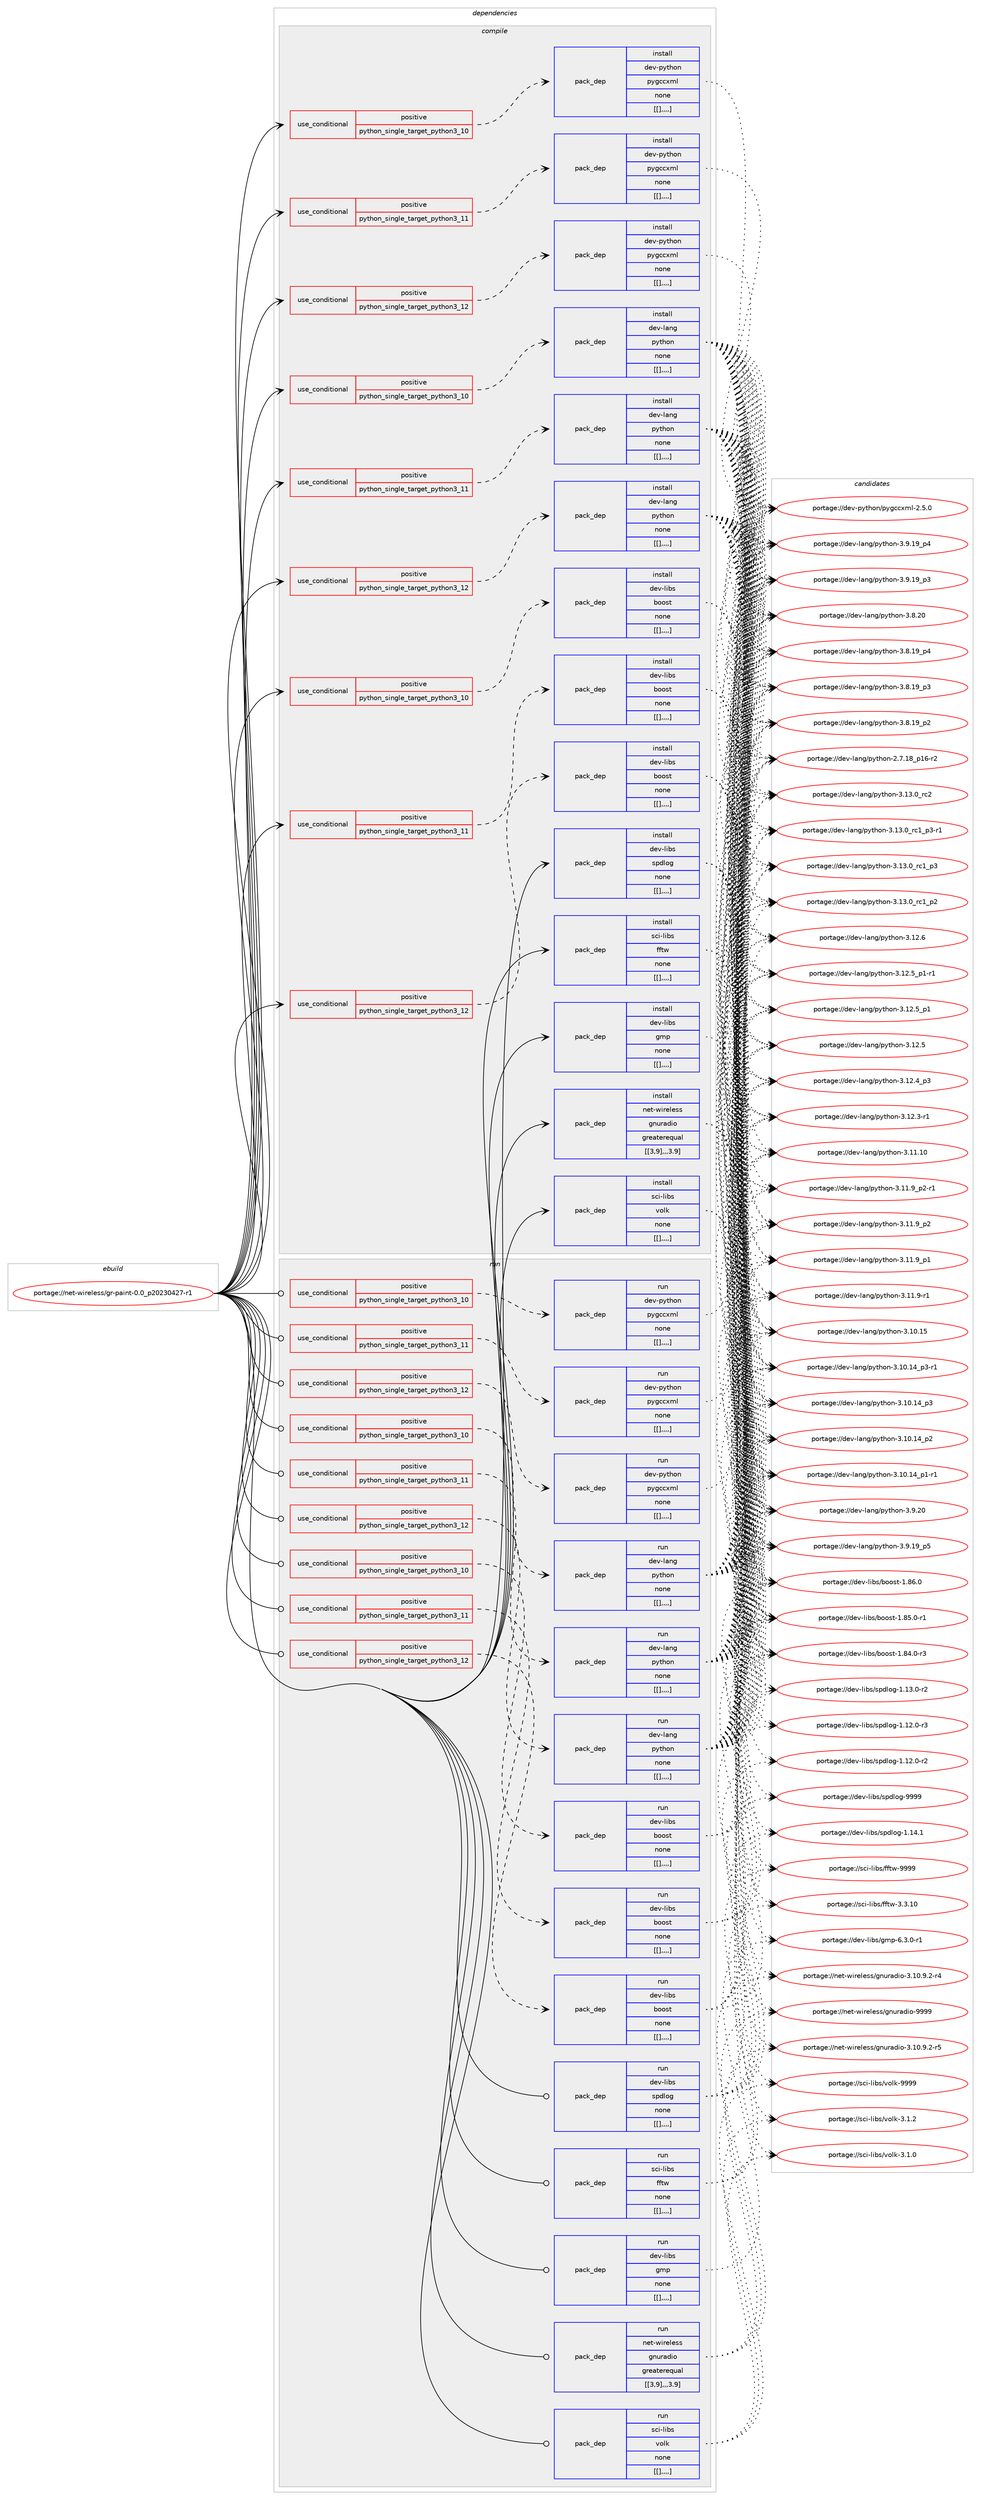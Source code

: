 digraph prolog {

# *************
# Graph options
# *************

newrank=true;
concentrate=true;
compound=true;
graph [rankdir=LR,fontname=Helvetica,fontsize=10,ranksep=1.5];#, ranksep=2.5, nodesep=0.2];
edge  [arrowhead=vee];
node  [fontname=Helvetica,fontsize=10];

# **********
# The ebuild
# **********

subgraph cluster_leftcol {
color=gray;
label=<<i>ebuild</i>>;
id [label="portage://net-wireless/gr-paint-0.0_p20230427-r1", color=red, width=4, href="../net-wireless/gr-paint-0.0_p20230427-r1.svg"];
}

# ****************
# The dependencies
# ****************

subgraph cluster_midcol {
color=gray;
label=<<i>dependencies</i>>;
subgraph cluster_compile {
fillcolor="#eeeeee";
style=filled;
label=<<i>compile</i>>;
subgraph cond106974 {
dependency405426 [label=<<TABLE BORDER="0" CELLBORDER="1" CELLSPACING="0" CELLPADDING="4"><TR><TD ROWSPAN="3" CELLPADDING="10">use_conditional</TD></TR><TR><TD>positive</TD></TR><TR><TD>python_single_target_python3_10</TD></TR></TABLE>>, shape=none, color=red];
subgraph pack295502 {
dependency405427 [label=<<TABLE BORDER="0" CELLBORDER="1" CELLSPACING="0" CELLPADDING="4" WIDTH="220"><TR><TD ROWSPAN="6" CELLPADDING="30">pack_dep</TD></TR><TR><TD WIDTH="110">install</TD></TR><TR><TD>dev-lang</TD></TR><TR><TD>python</TD></TR><TR><TD>none</TD></TR><TR><TD>[[],,,,]</TD></TR></TABLE>>, shape=none, color=blue];
}
dependency405426:e -> dependency405427:w [weight=20,style="dashed",arrowhead="vee"];
}
id:e -> dependency405426:w [weight=20,style="solid",arrowhead="vee"];
subgraph cond106975 {
dependency405428 [label=<<TABLE BORDER="0" CELLBORDER="1" CELLSPACING="0" CELLPADDING="4"><TR><TD ROWSPAN="3" CELLPADDING="10">use_conditional</TD></TR><TR><TD>positive</TD></TR><TR><TD>python_single_target_python3_10</TD></TR></TABLE>>, shape=none, color=red];
subgraph pack295503 {
dependency405429 [label=<<TABLE BORDER="0" CELLBORDER="1" CELLSPACING="0" CELLPADDING="4" WIDTH="220"><TR><TD ROWSPAN="6" CELLPADDING="30">pack_dep</TD></TR><TR><TD WIDTH="110">install</TD></TR><TR><TD>dev-libs</TD></TR><TR><TD>boost</TD></TR><TR><TD>none</TD></TR><TR><TD>[[],,,,]</TD></TR></TABLE>>, shape=none, color=blue];
}
dependency405428:e -> dependency405429:w [weight=20,style="dashed",arrowhead="vee"];
}
id:e -> dependency405428:w [weight=20,style="solid",arrowhead="vee"];
subgraph cond106976 {
dependency405430 [label=<<TABLE BORDER="0" CELLBORDER="1" CELLSPACING="0" CELLPADDING="4"><TR><TD ROWSPAN="3" CELLPADDING="10">use_conditional</TD></TR><TR><TD>positive</TD></TR><TR><TD>python_single_target_python3_10</TD></TR></TABLE>>, shape=none, color=red];
subgraph pack295504 {
dependency405431 [label=<<TABLE BORDER="0" CELLBORDER="1" CELLSPACING="0" CELLPADDING="4" WIDTH="220"><TR><TD ROWSPAN="6" CELLPADDING="30">pack_dep</TD></TR><TR><TD WIDTH="110">install</TD></TR><TR><TD>dev-python</TD></TR><TR><TD>pygccxml</TD></TR><TR><TD>none</TD></TR><TR><TD>[[],,,,]</TD></TR></TABLE>>, shape=none, color=blue];
}
dependency405430:e -> dependency405431:w [weight=20,style="dashed",arrowhead="vee"];
}
id:e -> dependency405430:w [weight=20,style="solid",arrowhead="vee"];
subgraph cond106977 {
dependency405432 [label=<<TABLE BORDER="0" CELLBORDER="1" CELLSPACING="0" CELLPADDING="4"><TR><TD ROWSPAN="3" CELLPADDING="10">use_conditional</TD></TR><TR><TD>positive</TD></TR><TR><TD>python_single_target_python3_11</TD></TR></TABLE>>, shape=none, color=red];
subgraph pack295505 {
dependency405433 [label=<<TABLE BORDER="0" CELLBORDER="1" CELLSPACING="0" CELLPADDING="4" WIDTH="220"><TR><TD ROWSPAN="6" CELLPADDING="30">pack_dep</TD></TR><TR><TD WIDTH="110">install</TD></TR><TR><TD>dev-lang</TD></TR><TR><TD>python</TD></TR><TR><TD>none</TD></TR><TR><TD>[[],,,,]</TD></TR></TABLE>>, shape=none, color=blue];
}
dependency405432:e -> dependency405433:w [weight=20,style="dashed",arrowhead="vee"];
}
id:e -> dependency405432:w [weight=20,style="solid",arrowhead="vee"];
subgraph cond106978 {
dependency405434 [label=<<TABLE BORDER="0" CELLBORDER="1" CELLSPACING="0" CELLPADDING="4"><TR><TD ROWSPAN="3" CELLPADDING="10">use_conditional</TD></TR><TR><TD>positive</TD></TR><TR><TD>python_single_target_python3_11</TD></TR></TABLE>>, shape=none, color=red];
subgraph pack295506 {
dependency405435 [label=<<TABLE BORDER="0" CELLBORDER="1" CELLSPACING="0" CELLPADDING="4" WIDTH="220"><TR><TD ROWSPAN="6" CELLPADDING="30">pack_dep</TD></TR><TR><TD WIDTH="110">install</TD></TR><TR><TD>dev-libs</TD></TR><TR><TD>boost</TD></TR><TR><TD>none</TD></TR><TR><TD>[[],,,,]</TD></TR></TABLE>>, shape=none, color=blue];
}
dependency405434:e -> dependency405435:w [weight=20,style="dashed",arrowhead="vee"];
}
id:e -> dependency405434:w [weight=20,style="solid",arrowhead="vee"];
subgraph cond106979 {
dependency405436 [label=<<TABLE BORDER="0" CELLBORDER="1" CELLSPACING="0" CELLPADDING="4"><TR><TD ROWSPAN="3" CELLPADDING="10">use_conditional</TD></TR><TR><TD>positive</TD></TR><TR><TD>python_single_target_python3_11</TD></TR></TABLE>>, shape=none, color=red];
subgraph pack295507 {
dependency405437 [label=<<TABLE BORDER="0" CELLBORDER="1" CELLSPACING="0" CELLPADDING="4" WIDTH="220"><TR><TD ROWSPAN="6" CELLPADDING="30">pack_dep</TD></TR><TR><TD WIDTH="110">install</TD></TR><TR><TD>dev-python</TD></TR><TR><TD>pygccxml</TD></TR><TR><TD>none</TD></TR><TR><TD>[[],,,,]</TD></TR></TABLE>>, shape=none, color=blue];
}
dependency405436:e -> dependency405437:w [weight=20,style="dashed",arrowhead="vee"];
}
id:e -> dependency405436:w [weight=20,style="solid",arrowhead="vee"];
subgraph cond106980 {
dependency405438 [label=<<TABLE BORDER="0" CELLBORDER="1" CELLSPACING="0" CELLPADDING="4"><TR><TD ROWSPAN="3" CELLPADDING="10">use_conditional</TD></TR><TR><TD>positive</TD></TR><TR><TD>python_single_target_python3_12</TD></TR></TABLE>>, shape=none, color=red];
subgraph pack295508 {
dependency405439 [label=<<TABLE BORDER="0" CELLBORDER="1" CELLSPACING="0" CELLPADDING="4" WIDTH="220"><TR><TD ROWSPAN="6" CELLPADDING="30">pack_dep</TD></TR><TR><TD WIDTH="110">install</TD></TR><TR><TD>dev-lang</TD></TR><TR><TD>python</TD></TR><TR><TD>none</TD></TR><TR><TD>[[],,,,]</TD></TR></TABLE>>, shape=none, color=blue];
}
dependency405438:e -> dependency405439:w [weight=20,style="dashed",arrowhead="vee"];
}
id:e -> dependency405438:w [weight=20,style="solid",arrowhead="vee"];
subgraph cond106981 {
dependency405440 [label=<<TABLE BORDER="0" CELLBORDER="1" CELLSPACING="0" CELLPADDING="4"><TR><TD ROWSPAN="3" CELLPADDING="10">use_conditional</TD></TR><TR><TD>positive</TD></TR><TR><TD>python_single_target_python3_12</TD></TR></TABLE>>, shape=none, color=red];
subgraph pack295509 {
dependency405441 [label=<<TABLE BORDER="0" CELLBORDER="1" CELLSPACING="0" CELLPADDING="4" WIDTH="220"><TR><TD ROWSPAN="6" CELLPADDING="30">pack_dep</TD></TR><TR><TD WIDTH="110">install</TD></TR><TR><TD>dev-libs</TD></TR><TR><TD>boost</TD></TR><TR><TD>none</TD></TR><TR><TD>[[],,,,]</TD></TR></TABLE>>, shape=none, color=blue];
}
dependency405440:e -> dependency405441:w [weight=20,style="dashed",arrowhead="vee"];
}
id:e -> dependency405440:w [weight=20,style="solid",arrowhead="vee"];
subgraph cond106982 {
dependency405442 [label=<<TABLE BORDER="0" CELLBORDER="1" CELLSPACING="0" CELLPADDING="4"><TR><TD ROWSPAN="3" CELLPADDING="10">use_conditional</TD></TR><TR><TD>positive</TD></TR><TR><TD>python_single_target_python3_12</TD></TR></TABLE>>, shape=none, color=red];
subgraph pack295510 {
dependency405443 [label=<<TABLE BORDER="0" CELLBORDER="1" CELLSPACING="0" CELLPADDING="4" WIDTH="220"><TR><TD ROWSPAN="6" CELLPADDING="30">pack_dep</TD></TR><TR><TD WIDTH="110">install</TD></TR><TR><TD>dev-python</TD></TR><TR><TD>pygccxml</TD></TR><TR><TD>none</TD></TR><TR><TD>[[],,,,]</TD></TR></TABLE>>, shape=none, color=blue];
}
dependency405442:e -> dependency405443:w [weight=20,style="dashed",arrowhead="vee"];
}
id:e -> dependency405442:w [weight=20,style="solid",arrowhead="vee"];
subgraph pack295511 {
dependency405444 [label=<<TABLE BORDER="0" CELLBORDER="1" CELLSPACING="0" CELLPADDING="4" WIDTH="220"><TR><TD ROWSPAN="6" CELLPADDING="30">pack_dep</TD></TR><TR><TD WIDTH="110">install</TD></TR><TR><TD>dev-libs</TD></TR><TR><TD>gmp</TD></TR><TR><TD>none</TD></TR><TR><TD>[[],,,,]</TD></TR></TABLE>>, shape=none, color=blue];
}
id:e -> dependency405444:w [weight=20,style="solid",arrowhead="vee"];
subgraph pack295512 {
dependency405445 [label=<<TABLE BORDER="0" CELLBORDER="1" CELLSPACING="0" CELLPADDING="4" WIDTH="220"><TR><TD ROWSPAN="6" CELLPADDING="30">pack_dep</TD></TR><TR><TD WIDTH="110">install</TD></TR><TR><TD>dev-libs</TD></TR><TR><TD>spdlog</TD></TR><TR><TD>none</TD></TR><TR><TD>[[],,,,]</TD></TR></TABLE>>, shape=none, color=blue];
}
id:e -> dependency405445:w [weight=20,style="solid",arrowhead="vee"];
subgraph pack295513 {
dependency405446 [label=<<TABLE BORDER="0" CELLBORDER="1" CELLSPACING="0" CELLPADDING="4" WIDTH="220"><TR><TD ROWSPAN="6" CELLPADDING="30">pack_dep</TD></TR><TR><TD WIDTH="110">install</TD></TR><TR><TD>net-wireless</TD></TR><TR><TD>gnuradio</TD></TR><TR><TD>greaterequal</TD></TR><TR><TD>[[3,9],,,3.9]</TD></TR></TABLE>>, shape=none, color=blue];
}
id:e -> dependency405446:w [weight=20,style="solid",arrowhead="vee"];
subgraph pack295514 {
dependency405447 [label=<<TABLE BORDER="0" CELLBORDER="1" CELLSPACING="0" CELLPADDING="4" WIDTH="220"><TR><TD ROWSPAN="6" CELLPADDING="30">pack_dep</TD></TR><TR><TD WIDTH="110">install</TD></TR><TR><TD>sci-libs</TD></TR><TR><TD>fftw</TD></TR><TR><TD>none</TD></TR><TR><TD>[[],,,,]</TD></TR></TABLE>>, shape=none, color=blue];
}
id:e -> dependency405447:w [weight=20,style="solid",arrowhead="vee"];
subgraph pack295515 {
dependency405448 [label=<<TABLE BORDER="0" CELLBORDER="1" CELLSPACING="0" CELLPADDING="4" WIDTH="220"><TR><TD ROWSPAN="6" CELLPADDING="30">pack_dep</TD></TR><TR><TD WIDTH="110">install</TD></TR><TR><TD>sci-libs</TD></TR><TR><TD>volk</TD></TR><TR><TD>none</TD></TR><TR><TD>[[],,,,]</TD></TR></TABLE>>, shape=none, color=blue];
}
id:e -> dependency405448:w [weight=20,style="solid",arrowhead="vee"];
}
subgraph cluster_compileandrun {
fillcolor="#eeeeee";
style=filled;
label=<<i>compile and run</i>>;
}
subgraph cluster_run {
fillcolor="#eeeeee";
style=filled;
label=<<i>run</i>>;
subgraph cond106983 {
dependency405449 [label=<<TABLE BORDER="0" CELLBORDER="1" CELLSPACING="0" CELLPADDING="4"><TR><TD ROWSPAN="3" CELLPADDING="10">use_conditional</TD></TR><TR><TD>positive</TD></TR><TR><TD>python_single_target_python3_10</TD></TR></TABLE>>, shape=none, color=red];
subgraph pack295516 {
dependency405450 [label=<<TABLE BORDER="0" CELLBORDER="1" CELLSPACING="0" CELLPADDING="4" WIDTH="220"><TR><TD ROWSPAN="6" CELLPADDING="30">pack_dep</TD></TR><TR><TD WIDTH="110">run</TD></TR><TR><TD>dev-lang</TD></TR><TR><TD>python</TD></TR><TR><TD>none</TD></TR><TR><TD>[[],,,,]</TD></TR></TABLE>>, shape=none, color=blue];
}
dependency405449:e -> dependency405450:w [weight=20,style="dashed",arrowhead="vee"];
}
id:e -> dependency405449:w [weight=20,style="solid",arrowhead="odot"];
subgraph cond106984 {
dependency405451 [label=<<TABLE BORDER="0" CELLBORDER="1" CELLSPACING="0" CELLPADDING="4"><TR><TD ROWSPAN="3" CELLPADDING="10">use_conditional</TD></TR><TR><TD>positive</TD></TR><TR><TD>python_single_target_python3_10</TD></TR></TABLE>>, shape=none, color=red];
subgraph pack295517 {
dependency405452 [label=<<TABLE BORDER="0" CELLBORDER="1" CELLSPACING="0" CELLPADDING="4" WIDTH="220"><TR><TD ROWSPAN="6" CELLPADDING="30">pack_dep</TD></TR><TR><TD WIDTH="110">run</TD></TR><TR><TD>dev-libs</TD></TR><TR><TD>boost</TD></TR><TR><TD>none</TD></TR><TR><TD>[[],,,,]</TD></TR></TABLE>>, shape=none, color=blue];
}
dependency405451:e -> dependency405452:w [weight=20,style="dashed",arrowhead="vee"];
}
id:e -> dependency405451:w [weight=20,style="solid",arrowhead="odot"];
subgraph cond106985 {
dependency405453 [label=<<TABLE BORDER="0" CELLBORDER="1" CELLSPACING="0" CELLPADDING="4"><TR><TD ROWSPAN="3" CELLPADDING="10">use_conditional</TD></TR><TR><TD>positive</TD></TR><TR><TD>python_single_target_python3_10</TD></TR></TABLE>>, shape=none, color=red];
subgraph pack295518 {
dependency405454 [label=<<TABLE BORDER="0" CELLBORDER="1" CELLSPACING="0" CELLPADDING="4" WIDTH="220"><TR><TD ROWSPAN="6" CELLPADDING="30">pack_dep</TD></TR><TR><TD WIDTH="110">run</TD></TR><TR><TD>dev-python</TD></TR><TR><TD>pygccxml</TD></TR><TR><TD>none</TD></TR><TR><TD>[[],,,,]</TD></TR></TABLE>>, shape=none, color=blue];
}
dependency405453:e -> dependency405454:w [weight=20,style="dashed",arrowhead="vee"];
}
id:e -> dependency405453:w [weight=20,style="solid",arrowhead="odot"];
subgraph cond106986 {
dependency405455 [label=<<TABLE BORDER="0" CELLBORDER="1" CELLSPACING="0" CELLPADDING="4"><TR><TD ROWSPAN="3" CELLPADDING="10">use_conditional</TD></TR><TR><TD>positive</TD></TR><TR><TD>python_single_target_python3_11</TD></TR></TABLE>>, shape=none, color=red];
subgraph pack295519 {
dependency405456 [label=<<TABLE BORDER="0" CELLBORDER="1" CELLSPACING="0" CELLPADDING="4" WIDTH="220"><TR><TD ROWSPAN="6" CELLPADDING="30">pack_dep</TD></TR><TR><TD WIDTH="110">run</TD></TR><TR><TD>dev-lang</TD></TR><TR><TD>python</TD></TR><TR><TD>none</TD></TR><TR><TD>[[],,,,]</TD></TR></TABLE>>, shape=none, color=blue];
}
dependency405455:e -> dependency405456:w [weight=20,style="dashed",arrowhead="vee"];
}
id:e -> dependency405455:w [weight=20,style="solid",arrowhead="odot"];
subgraph cond106987 {
dependency405457 [label=<<TABLE BORDER="0" CELLBORDER="1" CELLSPACING="0" CELLPADDING="4"><TR><TD ROWSPAN="3" CELLPADDING="10">use_conditional</TD></TR><TR><TD>positive</TD></TR><TR><TD>python_single_target_python3_11</TD></TR></TABLE>>, shape=none, color=red];
subgraph pack295520 {
dependency405458 [label=<<TABLE BORDER="0" CELLBORDER="1" CELLSPACING="0" CELLPADDING="4" WIDTH="220"><TR><TD ROWSPAN="6" CELLPADDING="30">pack_dep</TD></TR><TR><TD WIDTH="110">run</TD></TR><TR><TD>dev-libs</TD></TR><TR><TD>boost</TD></TR><TR><TD>none</TD></TR><TR><TD>[[],,,,]</TD></TR></TABLE>>, shape=none, color=blue];
}
dependency405457:e -> dependency405458:w [weight=20,style="dashed",arrowhead="vee"];
}
id:e -> dependency405457:w [weight=20,style="solid",arrowhead="odot"];
subgraph cond106988 {
dependency405459 [label=<<TABLE BORDER="0" CELLBORDER="1" CELLSPACING="0" CELLPADDING="4"><TR><TD ROWSPAN="3" CELLPADDING="10">use_conditional</TD></TR><TR><TD>positive</TD></TR><TR><TD>python_single_target_python3_11</TD></TR></TABLE>>, shape=none, color=red];
subgraph pack295521 {
dependency405460 [label=<<TABLE BORDER="0" CELLBORDER="1" CELLSPACING="0" CELLPADDING="4" WIDTH="220"><TR><TD ROWSPAN="6" CELLPADDING="30">pack_dep</TD></TR><TR><TD WIDTH="110">run</TD></TR><TR><TD>dev-python</TD></TR><TR><TD>pygccxml</TD></TR><TR><TD>none</TD></TR><TR><TD>[[],,,,]</TD></TR></TABLE>>, shape=none, color=blue];
}
dependency405459:e -> dependency405460:w [weight=20,style="dashed",arrowhead="vee"];
}
id:e -> dependency405459:w [weight=20,style="solid",arrowhead="odot"];
subgraph cond106989 {
dependency405461 [label=<<TABLE BORDER="0" CELLBORDER="1" CELLSPACING="0" CELLPADDING="4"><TR><TD ROWSPAN="3" CELLPADDING="10">use_conditional</TD></TR><TR><TD>positive</TD></TR><TR><TD>python_single_target_python3_12</TD></TR></TABLE>>, shape=none, color=red];
subgraph pack295522 {
dependency405462 [label=<<TABLE BORDER="0" CELLBORDER="1" CELLSPACING="0" CELLPADDING="4" WIDTH="220"><TR><TD ROWSPAN="6" CELLPADDING="30">pack_dep</TD></TR><TR><TD WIDTH="110">run</TD></TR><TR><TD>dev-lang</TD></TR><TR><TD>python</TD></TR><TR><TD>none</TD></TR><TR><TD>[[],,,,]</TD></TR></TABLE>>, shape=none, color=blue];
}
dependency405461:e -> dependency405462:w [weight=20,style="dashed",arrowhead="vee"];
}
id:e -> dependency405461:w [weight=20,style="solid",arrowhead="odot"];
subgraph cond106990 {
dependency405463 [label=<<TABLE BORDER="0" CELLBORDER="1" CELLSPACING="0" CELLPADDING="4"><TR><TD ROWSPAN="3" CELLPADDING="10">use_conditional</TD></TR><TR><TD>positive</TD></TR><TR><TD>python_single_target_python3_12</TD></TR></TABLE>>, shape=none, color=red];
subgraph pack295523 {
dependency405464 [label=<<TABLE BORDER="0" CELLBORDER="1" CELLSPACING="0" CELLPADDING="4" WIDTH="220"><TR><TD ROWSPAN="6" CELLPADDING="30">pack_dep</TD></TR><TR><TD WIDTH="110">run</TD></TR><TR><TD>dev-libs</TD></TR><TR><TD>boost</TD></TR><TR><TD>none</TD></TR><TR><TD>[[],,,,]</TD></TR></TABLE>>, shape=none, color=blue];
}
dependency405463:e -> dependency405464:w [weight=20,style="dashed",arrowhead="vee"];
}
id:e -> dependency405463:w [weight=20,style="solid",arrowhead="odot"];
subgraph cond106991 {
dependency405465 [label=<<TABLE BORDER="0" CELLBORDER="1" CELLSPACING="0" CELLPADDING="4"><TR><TD ROWSPAN="3" CELLPADDING="10">use_conditional</TD></TR><TR><TD>positive</TD></TR><TR><TD>python_single_target_python3_12</TD></TR></TABLE>>, shape=none, color=red];
subgraph pack295524 {
dependency405466 [label=<<TABLE BORDER="0" CELLBORDER="1" CELLSPACING="0" CELLPADDING="4" WIDTH="220"><TR><TD ROWSPAN="6" CELLPADDING="30">pack_dep</TD></TR><TR><TD WIDTH="110">run</TD></TR><TR><TD>dev-python</TD></TR><TR><TD>pygccxml</TD></TR><TR><TD>none</TD></TR><TR><TD>[[],,,,]</TD></TR></TABLE>>, shape=none, color=blue];
}
dependency405465:e -> dependency405466:w [weight=20,style="dashed",arrowhead="vee"];
}
id:e -> dependency405465:w [weight=20,style="solid",arrowhead="odot"];
subgraph pack295525 {
dependency405467 [label=<<TABLE BORDER="0" CELLBORDER="1" CELLSPACING="0" CELLPADDING="4" WIDTH="220"><TR><TD ROWSPAN="6" CELLPADDING="30">pack_dep</TD></TR><TR><TD WIDTH="110">run</TD></TR><TR><TD>dev-libs</TD></TR><TR><TD>gmp</TD></TR><TR><TD>none</TD></TR><TR><TD>[[],,,,]</TD></TR></TABLE>>, shape=none, color=blue];
}
id:e -> dependency405467:w [weight=20,style="solid",arrowhead="odot"];
subgraph pack295526 {
dependency405468 [label=<<TABLE BORDER="0" CELLBORDER="1" CELLSPACING="0" CELLPADDING="4" WIDTH="220"><TR><TD ROWSPAN="6" CELLPADDING="30">pack_dep</TD></TR><TR><TD WIDTH="110">run</TD></TR><TR><TD>dev-libs</TD></TR><TR><TD>spdlog</TD></TR><TR><TD>none</TD></TR><TR><TD>[[],,,,]</TD></TR></TABLE>>, shape=none, color=blue];
}
id:e -> dependency405468:w [weight=20,style="solid",arrowhead="odot"];
subgraph pack295527 {
dependency405469 [label=<<TABLE BORDER="0" CELLBORDER="1" CELLSPACING="0" CELLPADDING="4" WIDTH="220"><TR><TD ROWSPAN="6" CELLPADDING="30">pack_dep</TD></TR><TR><TD WIDTH="110">run</TD></TR><TR><TD>net-wireless</TD></TR><TR><TD>gnuradio</TD></TR><TR><TD>greaterequal</TD></TR><TR><TD>[[3,9],,,3.9]</TD></TR></TABLE>>, shape=none, color=blue];
}
id:e -> dependency405469:w [weight=20,style="solid",arrowhead="odot"];
subgraph pack295528 {
dependency405470 [label=<<TABLE BORDER="0" CELLBORDER="1" CELLSPACING="0" CELLPADDING="4" WIDTH="220"><TR><TD ROWSPAN="6" CELLPADDING="30">pack_dep</TD></TR><TR><TD WIDTH="110">run</TD></TR><TR><TD>sci-libs</TD></TR><TR><TD>fftw</TD></TR><TR><TD>none</TD></TR><TR><TD>[[],,,,]</TD></TR></TABLE>>, shape=none, color=blue];
}
id:e -> dependency405470:w [weight=20,style="solid",arrowhead="odot"];
subgraph pack295529 {
dependency405471 [label=<<TABLE BORDER="0" CELLBORDER="1" CELLSPACING="0" CELLPADDING="4" WIDTH="220"><TR><TD ROWSPAN="6" CELLPADDING="30">pack_dep</TD></TR><TR><TD WIDTH="110">run</TD></TR><TR><TD>sci-libs</TD></TR><TR><TD>volk</TD></TR><TR><TD>none</TD></TR><TR><TD>[[],,,,]</TD></TR></TABLE>>, shape=none, color=blue];
}
id:e -> dependency405471:w [weight=20,style="solid",arrowhead="odot"];
}
}

# **************
# The candidates
# **************

subgraph cluster_choices {
rank=same;
color=gray;
label=<<i>candidates</i>>;

subgraph choice295502 {
color=black;
nodesep=1;
choice10010111845108971101034711212111610411111045514649514648951149950 [label="portage://dev-lang/python-3.13.0_rc2", color=red, width=4,href="../dev-lang/python-3.13.0_rc2.svg"];
choice1001011184510897110103471121211161041111104551464951464895114994995112514511449 [label="portage://dev-lang/python-3.13.0_rc1_p3-r1", color=red, width=4,href="../dev-lang/python-3.13.0_rc1_p3-r1.svg"];
choice100101118451089711010347112121116104111110455146495146489511499499511251 [label="portage://dev-lang/python-3.13.0_rc1_p3", color=red, width=4,href="../dev-lang/python-3.13.0_rc1_p3.svg"];
choice100101118451089711010347112121116104111110455146495146489511499499511250 [label="portage://dev-lang/python-3.13.0_rc1_p2", color=red, width=4,href="../dev-lang/python-3.13.0_rc1_p2.svg"];
choice10010111845108971101034711212111610411111045514649504654 [label="portage://dev-lang/python-3.12.6", color=red, width=4,href="../dev-lang/python-3.12.6.svg"];
choice1001011184510897110103471121211161041111104551464950465395112494511449 [label="portage://dev-lang/python-3.12.5_p1-r1", color=red, width=4,href="../dev-lang/python-3.12.5_p1-r1.svg"];
choice100101118451089711010347112121116104111110455146495046539511249 [label="portage://dev-lang/python-3.12.5_p1", color=red, width=4,href="../dev-lang/python-3.12.5_p1.svg"];
choice10010111845108971101034711212111610411111045514649504653 [label="portage://dev-lang/python-3.12.5", color=red, width=4,href="../dev-lang/python-3.12.5.svg"];
choice100101118451089711010347112121116104111110455146495046529511251 [label="portage://dev-lang/python-3.12.4_p3", color=red, width=4,href="../dev-lang/python-3.12.4_p3.svg"];
choice100101118451089711010347112121116104111110455146495046514511449 [label="portage://dev-lang/python-3.12.3-r1", color=red, width=4,href="../dev-lang/python-3.12.3-r1.svg"];
choice1001011184510897110103471121211161041111104551464949464948 [label="portage://dev-lang/python-3.11.10", color=red, width=4,href="../dev-lang/python-3.11.10.svg"];
choice1001011184510897110103471121211161041111104551464949465795112504511449 [label="portage://dev-lang/python-3.11.9_p2-r1", color=red, width=4,href="../dev-lang/python-3.11.9_p2-r1.svg"];
choice100101118451089711010347112121116104111110455146494946579511250 [label="portage://dev-lang/python-3.11.9_p2", color=red, width=4,href="../dev-lang/python-3.11.9_p2.svg"];
choice100101118451089711010347112121116104111110455146494946579511249 [label="portage://dev-lang/python-3.11.9_p1", color=red, width=4,href="../dev-lang/python-3.11.9_p1.svg"];
choice100101118451089711010347112121116104111110455146494946574511449 [label="portage://dev-lang/python-3.11.9-r1", color=red, width=4,href="../dev-lang/python-3.11.9-r1.svg"];
choice1001011184510897110103471121211161041111104551464948464953 [label="portage://dev-lang/python-3.10.15", color=red, width=4,href="../dev-lang/python-3.10.15.svg"];
choice100101118451089711010347112121116104111110455146494846495295112514511449 [label="portage://dev-lang/python-3.10.14_p3-r1", color=red, width=4,href="../dev-lang/python-3.10.14_p3-r1.svg"];
choice10010111845108971101034711212111610411111045514649484649529511251 [label="portage://dev-lang/python-3.10.14_p3", color=red, width=4,href="../dev-lang/python-3.10.14_p3.svg"];
choice10010111845108971101034711212111610411111045514649484649529511250 [label="portage://dev-lang/python-3.10.14_p2", color=red, width=4,href="../dev-lang/python-3.10.14_p2.svg"];
choice100101118451089711010347112121116104111110455146494846495295112494511449 [label="portage://dev-lang/python-3.10.14_p1-r1", color=red, width=4,href="../dev-lang/python-3.10.14_p1-r1.svg"];
choice10010111845108971101034711212111610411111045514657465048 [label="portage://dev-lang/python-3.9.20", color=red, width=4,href="../dev-lang/python-3.9.20.svg"];
choice100101118451089711010347112121116104111110455146574649579511253 [label="portage://dev-lang/python-3.9.19_p5", color=red, width=4,href="../dev-lang/python-3.9.19_p5.svg"];
choice100101118451089711010347112121116104111110455146574649579511252 [label="portage://dev-lang/python-3.9.19_p4", color=red, width=4,href="../dev-lang/python-3.9.19_p4.svg"];
choice100101118451089711010347112121116104111110455146574649579511251 [label="portage://dev-lang/python-3.9.19_p3", color=red, width=4,href="../dev-lang/python-3.9.19_p3.svg"];
choice10010111845108971101034711212111610411111045514656465048 [label="portage://dev-lang/python-3.8.20", color=red, width=4,href="../dev-lang/python-3.8.20.svg"];
choice100101118451089711010347112121116104111110455146564649579511252 [label="portage://dev-lang/python-3.8.19_p4", color=red, width=4,href="../dev-lang/python-3.8.19_p4.svg"];
choice100101118451089711010347112121116104111110455146564649579511251 [label="portage://dev-lang/python-3.8.19_p3", color=red, width=4,href="../dev-lang/python-3.8.19_p3.svg"];
choice100101118451089711010347112121116104111110455146564649579511250 [label="portage://dev-lang/python-3.8.19_p2", color=red, width=4,href="../dev-lang/python-3.8.19_p2.svg"];
choice100101118451089711010347112121116104111110455046554649569511249544511450 [label="portage://dev-lang/python-2.7.18_p16-r2", color=red, width=4,href="../dev-lang/python-2.7.18_p16-r2.svg"];
dependency405427:e -> choice10010111845108971101034711212111610411111045514649514648951149950:w [style=dotted,weight="100"];
dependency405427:e -> choice1001011184510897110103471121211161041111104551464951464895114994995112514511449:w [style=dotted,weight="100"];
dependency405427:e -> choice100101118451089711010347112121116104111110455146495146489511499499511251:w [style=dotted,weight="100"];
dependency405427:e -> choice100101118451089711010347112121116104111110455146495146489511499499511250:w [style=dotted,weight="100"];
dependency405427:e -> choice10010111845108971101034711212111610411111045514649504654:w [style=dotted,weight="100"];
dependency405427:e -> choice1001011184510897110103471121211161041111104551464950465395112494511449:w [style=dotted,weight="100"];
dependency405427:e -> choice100101118451089711010347112121116104111110455146495046539511249:w [style=dotted,weight="100"];
dependency405427:e -> choice10010111845108971101034711212111610411111045514649504653:w [style=dotted,weight="100"];
dependency405427:e -> choice100101118451089711010347112121116104111110455146495046529511251:w [style=dotted,weight="100"];
dependency405427:e -> choice100101118451089711010347112121116104111110455146495046514511449:w [style=dotted,weight="100"];
dependency405427:e -> choice1001011184510897110103471121211161041111104551464949464948:w [style=dotted,weight="100"];
dependency405427:e -> choice1001011184510897110103471121211161041111104551464949465795112504511449:w [style=dotted,weight="100"];
dependency405427:e -> choice100101118451089711010347112121116104111110455146494946579511250:w [style=dotted,weight="100"];
dependency405427:e -> choice100101118451089711010347112121116104111110455146494946579511249:w [style=dotted,weight="100"];
dependency405427:e -> choice100101118451089711010347112121116104111110455146494946574511449:w [style=dotted,weight="100"];
dependency405427:e -> choice1001011184510897110103471121211161041111104551464948464953:w [style=dotted,weight="100"];
dependency405427:e -> choice100101118451089711010347112121116104111110455146494846495295112514511449:w [style=dotted,weight="100"];
dependency405427:e -> choice10010111845108971101034711212111610411111045514649484649529511251:w [style=dotted,weight="100"];
dependency405427:e -> choice10010111845108971101034711212111610411111045514649484649529511250:w [style=dotted,weight="100"];
dependency405427:e -> choice100101118451089711010347112121116104111110455146494846495295112494511449:w [style=dotted,weight="100"];
dependency405427:e -> choice10010111845108971101034711212111610411111045514657465048:w [style=dotted,weight="100"];
dependency405427:e -> choice100101118451089711010347112121116104111110455146574649579511253:w [style=dotted,weight="100"];
dependency405427:e -> choice100101118451089711010347112121116104111110455146574649579511252:w [style=dotted,weight="100"];
dependency405427:e -> choice100101118451089711010347112121116104111110455146574649579511251:w [style=dotted,weight="100"];
dependency405427:e -> choice10010111845108971101034711212111610411111045514656465048:w [style=dotted,weight="100"];
dependency405427:e -> choice100101118451089711010347112121116104111110455146564649579511252:w [style=dotted,weight="100"];
dependency405427:e -> choice100101118451089711010347112121116104111110455146564649579511251:w [style=dotted,weight="100"];
dependency405427:e -> choice100101118451089711010347112121116104111110455146564649579511250:w [style=dotted,weight="100"];
dependency405427:e -> choice100101118451089711010347112121116104111110455046554649569511249544511450:w [style=dotted,weight="100"];
}
subgraph choice295503 {
color=black;
nodesep=1;
choice1001011184510810598115479811111111511645494656544648 [label="portage://dev-libs/boost-1.86.0", color=red, width=4,href="../dev-libs/boost-1.86.0.svg"];
choice10010111845108105981154798111111115116454946565346484511449 [label="portage://dev-libs/boost-1.85.0-r1", color=red, width=4,href="../dev-libs/boost-1.85.0-r1.svg"];
choice10010111845108105981154798111111115116454946565246484511451 [label="portage://dev-libs/boost-1.84.0-r3", color=red, width=4,href="../dev-libs/boost-1.84.0-r3.svg"];
dependency405429:e -> choice1001011184510810598115479811111111511645494656544648:w [style=dotted,weight="100"];
dependency405429:e -> choice10010111845108105981154798111111115116454946565346484511449:w [style=dotted,weight="100"];
dependency405429:e -> choice10010111845108105981154798111111115116454946565246484511451:w [style=dotted,weight="100"];
}
subgraph choice295504 {
color=black;
nodesep=1;
choice10010111845112121116104111110471121211039999120109108455046534648 [label="portage://dev-python/pygccxml-2.5.0", color=red, width=4,href="../dev-python/pygccxml-2.5.0.svg"];
dependency405431:e -> choice10010111845112121116104111110471121211039999120109108455046534648:w [style=dotted,weight="100"];
}
subgraph choice295505 {
color=black;
nodesep=1;
choice10010111845108971101034711212111610411111045514649514648951149950 [label="portage://dev-lang/python-3.13.0_rc2", color=red, width=4,href="../dev-lang/python-3.13.0_rc2.svg"];
choice1001011184510897110103471121211161041111104551464951464895114994995112514511449 [label="portage://dev-lang/python-3.13.0_rc1_p3-r1", color=red, width=4,href="../dev-lang/python-3.13.0_rc1_p3-r1.svg"];
choice100101118451089711010347112121116104111110455146495146489511499499511251 [label="portage://dev-lang/python-3.13.0_rc1_p3", color=red, width=4,href="../dev-lang/python-3.13.0_rc1_p3.svg"];
choice100101118451089711010347112121116104111110455146495146489511499499511250 [label="portage://dev-lang/python-3.13.0_rc1_p2", color=red, width=4,href="../dev-lang/python-3.13.0_rc1_p2.svg"];
choice10010111845108971101034711212111610411111045514649504654 [label="portage://dev-lang/python-3.12.6", color=red, width=4,href="../dev-lang/python-3.12.6.svg"];
choice1001011184510897110103471121211161041111104551464950465395112494511449 [label="portage://dev-lang/python-3.12.5_p1-r1", color=red, width=4,href="../dev-lang/python-3.12.5_p1-r1.svg"];
choice100101118451089711010347112121116104111110455146495046539511249 [label="portage://dev-lang/python-3.12.5_p1", color=red, width=4,href="../dev-lang/python-3.12.5_p1.svg"];
choice10010111845108971101034711212111610411111045514649504653 [label="portage://dev-lang/python-3.12.5", color=red, width=4,href="../dev-lang/python-3.12.5.svg"];
choice100101118451089711010347112121116104111110455146495046529511251 [label="portage://dev-lang/python-3.12.4_p3", color=red, width=4,href="../dev-lang/python-3.12.4_p3.svg"];
choice100101118451089711010347112121116104111110455146495046514511449 [label="portage://dev-lang/python-3.12.3-r1", color=red, width=4,href="../dev-lang/python-3.12.3-r1.svg"];
choice1001011184510897110103471121211161041111104551464949464948 [label="portage://dev-lang/python-3.11.10", color=red, width=4,href="../dev-lang/python-3.11.10.svg"];
choice1001011184510897110103471121211161041111104551464949465795112504511449 [label="portage://dev-lang/python-3.11.9_p2-r1", color=red, width=4,href="../dev-lang/python-3.11.9_p2-r1.svg"];
choice100101118451089711010347112121116104111110455146494946579511250 [label="portage://dev-lang/python-3.11.9_p2", color=red, width=4,href="../dev-lang/python-3.11.9_p2.svg"];
choice100101118451089711010347112121116104111110455146494946579511249 [label="portage://dev-lang/python-3.11.9_p1", color=red, width=4,href="../dev-lang/python-3.11.9_p1.svg"];
choice100101118451089711010347112121116104111110455146494946574511449 [label="portage://dev-lang/python-3.11.9-r1", color=red, width=4,href="../dev-lang/python-3.11.9-r1.svg"];
choice1001011184510897110103471121211161041111104551464948464953 [label="portage://dev-lang/python-3.10.15", color=red, width=4,href="../dev-lang/python-3.10.15.svg"];
choice100101118451089711010347112121116104111110455146494846495295112514511449 [label="portage://dev-lang/python-3.10.14_p3-r1", color=red, width=4,href="../dev-lang/python-3.10.14_p3-r1.svg"];
choice10010111845108971101034711212111610411111045514649484649529511251 [label="portage://dev-lang/python-3.10.14_p3", color=red, width=4,href="../dev-lang/python-3.10.14_p3.svg"];
choice10010111845108971101034711212111610411111045514649484649529511250 [label="portage://dev-lang/python-3.10.14_p2", color=red, width=4,href="../dev-lang/python-3.10.14_p2.svg"];
choice100101118451089711010347112121116104111110455146494846495295112494511449 [label="portage://dev-lang/python-3.10.14_p1-r1", color=red, width=4,href="../dev-lang/python-3.10.14_p1-r1.svg"];
choice10010111845108971101034711212111610411111045514657465048 [label="portage://dev-lang/python-3.9.20", color=red, width=4,href="../dev-lang/python-3.9.20.svg"];
choice100101118451089711010347112121116104111110455146574649579511253 [label="portage://dev-lang/python-3.9.19_p5", color=red, width=4,href="../dev-lang/python-3.9.19_p5.svg"];
choice100101118451089711010347112121116104111110455146574649579511252 [label="portage://dev-lang/python-3.9.19_p4", color=red, width=4,href="../dev-lang/python-3.9.19_p4.svg"];
choice100101118451089711010347112121116104111110455146574649579511251 [label="portage://dev-lang/python-3.9.19_p3", color=red, width=4,href="../dev-lang/python-3.9.19_p3.svg"];
choice10010111845108971101034711212111610411111045514656465048 [label="portage://dev-lang/python-3.8.20", color=red, width=4,href="../dev-lang/python-3.8.20.svg"];
choice100101118451089711010347112121116104111110455146564649579511252 [label="portage://dev-lang/python-3.8.19_p4", color=red, width=4,href="../dev-lang/python-3.8.19_p4.svg"];
choice100101118451089711010347112121116104111110455146564649579511251 [label="portage://dev-lang/python-3.8.19_p3", color=red, width=4,href="../dev-lang/python-3.8.19_p3.svg"];
choice100101118451089711010347112121116104111110455146564649579511250 [label="portage://dev-lang/python-3.8.19_p2", color=red, width=4,href="../dev-lang/python-3.8.19_p2.svg"];
choice100101118451089711010347112121116104111110455046554649569511249544511450 [label="portage://dev-lang/python-2.7.18_p16-r2", color=red, width=4,href="../dev-lang/python-2.7.18_p16-r2.svg"];
dependency405433:e -> choice10010111845108971101034711212111610411111045514649514648951149950:w [style=dotted,weight="100"];
dependency405433:e -> choice1001011184510897110103471121211161041111104551464951464895114994995112514511449:w [style=dotted,weight="100"];
dependency405433:e -> choice100101118451089711010347112121116104111110455146495146489511499499511251:w [style=dotted,weight="100"];
dependency405433:e -> choice100101118451089711010347112121116104111110455146495146489511499499511250:w [style=dotted,weight="100"];
dependency405433:e -> choice10010111845108971101034711212111610411111045514649504654:w [style=dotted,weight="100"];
dependency405433:e -> choice1001011184510897110103471121211161041111104551464950465395112494511449:w [style=dotted,weight="100"];
dependency405433:e -> choice100101118451089711010347112121116104111110455146495046539511249:w [style=dotted,weight="100"];
dependency405433:e -> choice10010111845108971101034711212111610411111045514649504653:w [style=dotted,weight="100"];
dependency405433:e -> choice100101118451089711010347112121116104111110455146495046529511251:w [style=dotted,weight="100"];
dependency405433:e -> choice100101118451089711010347112121116104111110455146495046514511449:w [style=dotted,weight="100"];
dependency405433:e -> choice1001011184510897110103471121211161041111104551464949464948:w [style=dotted,weight="100"];
dependency405433:e -> choice1001011184510897110103471121211161041111104551464949465795112504511449:w [style=dotted,weight="100"];
dependency405433:e -> choice100101118451089711010347112121116104111110455146494946579511250:w [style=dotted,weight="100"];
dependency405433:e -> choice100101118451089711010347112121116104111110455146494946579511249:w [style=dotted,weight="100"];
dependency405433:e -> choice100101118451089711010347112121116104111110455146494946574511449:w [style=dotted,weight="100"];
dependency405433:e -> choice1001011184510897110103471121211161041111104551464948464953:w [style=dotted,weight="100"];
dependency405433:e -> choice100101118451089711010347112121116104111110455146494846495295112514511449:w [style=dotted,weight="100"];
dependency405433:e -> choice10010111845108971101034711212111610411111045514649484649529511251:w [style=dotted,weight="100"];
dependency405433:e -> choice10010111845108971101034711212111610411111045514649484649529511250:w [style=dotted,weight="100"];
dependency405433:e -> choice100101118451089711010347112121116104111110455146494846495295112494511449:w [style=dotted,weight="100"];
dependency405433:e -> choice10010111845108971101034711212111610411111045514657465048:w [style=dotted,weight="100"];
dependency405433:e -> choice100101118451089711010347112121116104111110455146574649579511253:w [style=dotted,weight="100"];
dependency405433:e -> choice100101118451089711010347112121116104111110455146574649579511252:w [style=dotted,weight="100"];
dependency405433:e -> choice100101118451089711010347112121116104111110455146574649579511251:w [style=dotted,weight="100"];
dependency405433:e -> choice10010111845108971101034711212111610411111045514656465048:w [style=dotted,weight="100"];
dependency405433:e -> choice100101118451089711010347112121116104111110455146564649579511252:w [style=dotted,weight="100"];
dependency405433:e -> choice100101118451089711010347112121116104111110455146564649579511251:w [style=dotted,weight="100"];
dependency405433:e -> choice100101118451089711010347112121116104111110455146564649579511250:w [style=dotted,weight="100"];
dependency405433:e -> choice100101118451089711010347112121116104111110455046554649569511249544511450:w [style=dotted,weight="100"];
}
subgraph choice295506 {
color=black;
nodesep=1;
choice1001011184510810598115479811111111511645494656544648 [label="portage://dev-libs/boost-1.86.0", color=red, width=4,href="../dev-libs/boost-1.86.0.svg"];
choice10010111845108105981154798111111115116454946565346484511449 [label="portage://dev-libs/boost-1.85.0-r1", color=red, width=4,href="../dev-libs/boost-1.85.0-r1.svg"];
choice10010111845108105981154798111111115116454946565246484511451 [label="portage://dev-libs/boost-1.84.0-r3", color=red, width=4,href="../dev-libs/boost-1.84.0-r3.svg"];
dependency405435:e -> choice1001011184510810598115479811111111511645494656544648:w [style=dotted,weight="100"];
dependency405435:e -> choice10010111845108105981154798111111115116454946565346484511449:w [style=dotted,weight="100"];
dependency405435:e -> choice10010111845108105981154798111111115116454946565246484511451:w [style=dotted,weight="100"];
}
subgraph choice295507 {
color=black;
nodesep=1;
choice10010111845112121116104111110471121211039999120109108455046534648 [label="portage://dev-python/pygccxml-2.5.0", color=red, width=4,href="../dev-python/pygccxml-2.5.0.svg"];
dependency405437:e -> choice10010111845112121116104111110471121211039999120109108455046534648:w [style=dotted,weight="100"];
}
subgraph choice295508 {
color=black;
nodesep=1;
choice10010111845108971101034711212111610411111045514649514648951149950 [label="portage://dev-lang/python-3.13.0_rc2", color=red, width=4,href="../dev-lang/python-3.13.0_rc2.svg"];
choice1001011184510897110103471121211161041111104551464951464895114994995112514511449 [label="portage://dev-lang/python-3.13.0_rc1_p3-r1", color=red, width=4,href="../dev-lang/python-3.13.0_rc1_p3-r1.svg"];
choice100101118451089711010347112121116104111110455146495146489511499499511251 [label="portage://dev-lang/python-3.13.0_rc1_p3", color=red, width=4,href="../dev-lang/python-3.13.0_rc1_p3.svg"];
choice100101118451089711010347112121116104111110455146495146489511499499511250 [label="portage://dev-lang/python-3.13.0_rc1_p2", color=red, width=4,href="../dev-lang/python-3.13.0_rc1_p2.svg"];
choice10010111845108971101034711212111610411111045514649504654 [label="portage://dev-lang/python-3.12.6", color=red, width=4,href="../dev-lang/python-3.12.6.svg"];
choice1001011184510897110103471121211161041111104551464950465395112494511449 [label="portage://dev-lang/python-3.12.5_p1-r1", color=red, width=4,href="../dev-lang/python-3.12.5_p1-r1.svg"];
choice100101118451089711010347112121116104111110455146495046539511249 [label="portage://dev-lang/python-3.12.5_p1", color=red, width=4,href="../dev-lang/python-3.12.5_p1.svg"];
choice10010111845108971101034711212111610411111045514649504653 [label="portage://dev-lang/python-3.12.5", color=red, width=4,href="../dev-lang/python-3.12.5.svg"];
choice100101118451089711010347112121116104111110455146495046529511251 [label="portage://dev-lang/python-3.12.4_p3", color=red, width=4,href="../dev-lang/python-3.12.4_p3.svg"];
choice100101118451089711010347112121116104111110455146495046514511449 [label="portage://dev-lang/python-3.12.3-r1", color=red, width=4,href="../dev-lang/python-3.12.3-r1.svg"];
choice1001011184510897110103471121211161041111104551464949464948 [label="portage://dev-lang/python-3.11.10", color=red, width=4,href="../dev-lang/python-3.11.10.svg"];
choice1001011184510897110103471121211161041111104551464949465795112504511449 [label="portage://dev-lang/python-3.11.9_p2-r1", color=red, width=4,href="../dev-lang/python-3.11.9_p2-r1.svg"];
choice100101118451089711010347112121116104111110455146494946579511250 [label="portage://dev-lang/python-3.11.9_p2", color=red, width=4,href="../dev-lang/python-3.11.9_p2.svg"];
choice100101118451089711010347112121116104111110455146494946579511249 [label="portage://dev-lang/python-3.11.9_p1", color=red, width=4,href="../dev-lang/python-3.11.9_p1.svg"];
choice100101118451089711010347112121116104111110455146494946574511449 [label="portage://dev-lang/python-3.11.9-r1", color=red, width=4,href="../dev-lang/python-3.11.9-r1.svg"];
choice1001011184510897110103471121211161041111104551464948464953 [label="portage://dev-lang/python-3.10.15", color=red, width=4,href="../dev-lang/python-3.10.15.svg"];
choice100101118451089711010347112121116104111110455146494846495295112514511449 [label="portage://dev-lang/python-3.10.14_p3-r1", color=red, width=4,href="../dev-lang/python-3.10.14_p3-r1.svg"];
choice10010111845108971101034711212111610411111045514649484649529511251 [label="portage://dev-lang/python-3.10.14_p3", color=red, width=4,href="../dev-lang/python-3.10.14_p3.svg"];
choice10010111845108971101034711212111610411111045514649484649529511250 [label="portage://dev-lang/python-3.10.14_p2", color=red, width=4,href="../dev-lang/python-3.10.14_p2.svg"];
choice100101118451089711010347112121116104111110455146494846495295112494511449 [label="portage://dev-lang/python-3.10.14_p1-r1", color=red, width=4,href="../dev-lang/python-3.10.14_p1-r1.svg"];
choice10010111845108971101034711212111610411111045514657465048 [label="portage://dev-lang/python-3.9.20", color=red, width=4,href="../dev-lang/python-3.9.20.svg"];
choice100101118451089711010347112121116104111110455146574649579511253 [label="portage://dev-lang/python-3.9.19_p5", color=red, width=4,href="../dev-lang/python-3.9.19_p5.svg"];
choice100101118451089711010347112121116104111110455146574649579511252 [label="portage://dev-lang/python-3.9.19_p4", color=red, width=4,href="../dev-lang/python-3.9.19_p4.svg"];
choice100101118451089711010347112121116104111110455146574649579511251 [label="portage://dev-lang/python-3.9.19_p3", color=red, width=4,href="../dev-lang/python-3.9.19_p3.svg"];
choice10010111845108971101034711212111610411111045514656465048 [label="portage://dev-lang/python-3.8.20", color=red, width=4,href="../dev-lang/python-3.8.20.svg"];
choice100101118451089711010347112121116104111110455146564649579511252 [label="portage://dev-lang/python-3.8.19_p4", color=red, width=4,href="../dev-lang/python-3.8.19_p4.svg"];
choice100101118451089711010347112121116104111110455146564649579511251 [label="portage://dev-lang/python-3.8.19_p3", color=red, width=4,href="../dev-lang/python-3.8.19_p3.svg"];
choice100101118451089711010347112121116104111110455146564649579511250 [label="portage://dev-lang/python-3.8.19_p2", color=red, width=4,href="../dev-lang/python-3.8.19_p2.svg"];
choice100101118451089711010347112121116104111110455046554649569511249544511450 [label="portage://dev-lang/python-2.7.18_p16-r2", color=red, width=4,href="../dev-lang/python-2.7.18_p16-r2.svg"];
dependency405439:e -> choice10010111845108971101034711212111610411111045514649514648951149950:w [style=dotted,weight="100"];
dependency405439:e -> choice1001011184510897110103471121211161041111104551464951464895114994995112514511449:w [style=dotted,weight="100"];
dependency405439:e -> choice100101118451089711010347112121116104111110455146495146489511499499511251:w [style=dotted,weight="100"];
dependency405439:e -> choice100101118451089711010347112121116104111110455146495146489511499499511250:w [style=dotted,weight="100"];
dependency405439:e -> choice10010111845108971101034711212111610411111045514649504654:w [style=dotted,weight="100"];
dependency405439:e -> choice1001011184510897110103471121211161041111104551464950465395112494511449:w [style=dotted,weight="100"];
dependency405439:e -> choice100101118451089711010347112121116104111110455146495046539511249:w [style=dotted,weight="100"];
dependency405439:e -> choice10010111845108971101034711212111610411111045514649504653:w [style=dotted,weight="100"];
dependency405439:e -> choice100101118451089711010347112121116104111110455146495046529511251:w [style=dotted,weight="100"];
dependency405439:e -> choice100101118451089711010347112121116104111110455146495046514511449:w [style=dotted,weight="100"];
dependency405439:e -> choice1001011184510897110103471121211161041111104551464949464948:w [style=dotted,weight="100"];
dependency405439:e -> choice1001011184510897110103471121211161041111104551464949465795112504511449:w [style=dotted,weight="100"];
dependency405439:e -> choice100101118451089711010347112121116104111110455146494946579511250:w [style=dotted,weight="100"];
dependency405439:e -> choice100101118451089711010347112121116104111110455146494946579511249:w [style=dotted,weight="100"];
dependency405439:e -> choice100101118451089711010347112121116104111110455146494946574511449:w [style=dotted,weight="100"];
dependency405439:e -> choice1001011184510897110103471121211161041111104551464948464953:w [style=dotted,weight="100"];
dependency405439:e -> choice100101118451089711010347112121116104111110455146494846495295112514511449:w [style=dotted,weight="100"];
dependency405439:e -> choice10010111845108971101034711212111610411111045514649484649529511251:w [style=dotted,weight="100"];
dependency405439:e -> choice10010111845108971101034711212111610411111045514649484649529511250:w [style=dotted,weight="100"];
dependency405439:e -> choice100101118451089711010347112121116104111110455146494846495295112494511449:w [style=dotted,weight="100"];
dependency405439:e -> choice10010111845108971101034711212111610411111045514657465048:w [style=dotted,weight="100"];
dependency405439:e -> choice100101118451089711010347112121116104111110455146574649579511253:w [style=dotted,weight="100"];
dependency405439:e -> choice100101118451089711010347112121116104111110455146574649579511252:w [style=dotted,weight="100"];
dependency405439:e -> choice100101118451089711010347112121116104111110455146574649579511251:w [style=dotted,weight="100"];
dependency405439:e -> choice10010111845108971101034711212111610411111045514656465048:w [style=dotted,weight="100"];
dependency405439:e -> choice100101118451089711010347112121116104111110455146564649579511252:w [style=dotted,weight="100"];
dependency405439:e -> choice100101118451089711010347112121116104111110455146564649579511251:w [style=dotted,weight="100"];
dependency405439:e -> choice100101118451089711010347112121116104111110455146564649579511250:w [style=dotted,weight="100"];
dependency405439:e -> choice100101118451089711010347112121116104111110455046554649569511249544511450:w [style=dotted,weight="100"];
}
subgraph choice295509 {
color=black;
nodesep=1;
choice1001011184510810598115479811111111511645494656544648 [label="portage://dev-libs/boost-1.86.0", color=red, width=4,href="../dev-libs/boost-1.86.0.svg"];
choice10010111845108105981154798111111115116454946565346484511449 [label="portage://dev-libs/boost-1.85.0-r1", color=red, width=4,href="../dev-libs/boost-1.85.0-r1.svg"];
choice10010111845108105981154798111111115116454946565246484511451 [label="portage://dev-libs/boost-1.84.0-r3", color=red, width=4,href="../dev-libs/boost-1.84.0-r3.svg"];
dependency405441:e -> choice1001011184510810598115479811111111511645494656544648:w [style=dotted,weight="100"];
dependency405441:e -> choice10010111845108105981154798111111115116454946565346484511449:w [style=dotted,weight="100"];
dependency405441:e -> choice10010111845108105981154798111111115116454946565246484511451:w [style=dotted,weight="100"];
}
subgraph choice295510 {
color=black;
nodesep=1;
choice10010111845112121116104111110471121211039999120109108455046534648 [label="portage://dev-python/pygccxml-2.5.0", color=red, width=4,href="../dev-python/pygccxml-2.5.0.svg"];
dependency405443:e -> choice10010111845112121116104111110471121211039999120109108455046534648:w [style=dotted,weight="100"];
}
subgraph choice295511 {
color=black;
nodesep=1;
choice1001011184510810598115471031091124554465146484511449 [label="portage://dev-libs/gmp-6.3.0-r1", color=red, width=4,href="../dev-libs/gmp-6.3.0-r1.svg"];
dependency405444:e -> choice1001011184510810598115471031091124554465146484511449:w [style=dotted,weight="100"];
}
subgraph choice295512 {
color=black;
nodesep=1;
choice1001011184510810598115471151121001081111034557575757 [label="portage://dev-libs/spdlog-9999", color=red, width=4,href="../dev-libs/spdlog-9999.svg"];
choice10010111845108105981154711511210010811110345494649524649 [label="portage://dev-libs/spdlog-1.14.1", color=red, width=4,href="../dev-libs/spdlog-1.14.1.svg"];
choice100101118451081059811547115112100108111103454946495146484511450 [label="portage://dev-libs/spdlog-1.13.0-r2", color=red, width=4,href="../dev-libs/spdlog-1.13.0-r2.svg"];
choice100101118451081059811547115112100108111103454946495046484511451 [label="portage://dev-libs/spdlog-1.12.0-r3", color=red, width=4,href="../dev-libs/spdlog-1.12.0-r3.svg"];
choice100101118451081059811547115112100108111103454946495046484511450 [label="portage://dev-libs/spdlog-1.12.0-r2", color=red, width=4,href="../dev-libs/spdlog-1.12.0-r2.svg"];
dependency405445:e -> choice1001011184510810598115471151121001081111034557575757:w [style=dotted,weight="100"];
dependency405445:e -> choice10010111845108105981154711511210010811110345494649524649:w [style=dotted,weight="100"];
dependency405445:e -> choice100101118451081059811547115112100108111103454946495146484511450:w [style=dotted,weight="100"];
dependency405445:e -> choice100101118451081059811547115112100108111103454946495046484511451:w [style=dotted,weight="100"];
dependency405445:e -> choice100101118451081059811547115112100108111103454946495046484511450:w [style=dotted,weight="100"];
}
subgraph choice295513 {
color=black;
nodesep=1;
choice1101011164511910511410110810111511547103110117114971001051114557575757 [label="portage://net-wireless/gnuradio-9999", color=red, width=4,href="../net-wireless/gnuradio-9999.svg"];
choice1101011164511910511410110810111511547103110117114971001051114551464948465746504511453 [label="portage://net-wireless/gnuradio-3.10.9.2-r5", color=red, width=4,href="../net-wireless/gnuradio-3.10.9.2-r5.svg"];
choice1101011164511910511410110810111511547103110117114971001051114551464948465746504511452 [label="portage://net-wireless/gnuradio-3.10.9.2-r4", color=red, width=4,href="../net-wireless/gnuradio-3.10.9.2-r4.svg"];
dependency405446:e -> choice1101011164511910511410110810111511547103110117114971001051114557575757:w [style=dotted,weight="100"];
dependency405446:e -> choice1101011164511910511410110810111511547103110117114971001051114551464948465746504511453:w [style=dotted,weight="100"];
dependency405446:e -> choice1101011164511910511410110810111511547103110117114971001051114551464948465746504511452:w [style=dotted,weight="100"];
}
subgraph choice295514 {
color=black;
nodesep=1;
choice115991054510810598115471021021161194557575757 [label="portage://sci-libs/fftw-9999", color=red, width=4,href="../sci-libs/fftw-9999.svg"];
choice1159910545108105981154710210211611945514651464948 [label="portage://sci-libs/fftw-3.3.10", color=red, width=4,href="../sci-libs/fftw-3.3.10.svg"];
dependency405447:e -> choice115991054510810598115471021021161194557575757:w [style=dotted,weight="100"];
dependency405447:e -> choice1159910545108105981154710210211611945514651464948:w [style=dotted,weight="100"];
}
subgraph choice295515 {
color=black;
nodesep=1;
choice115991054510810598115471181111081074557575757 [label="portage://sci-libs/volk-9999", color=red, width=4,href="../sci-libs/volk-9999.svg"];
choice11599105451081059811547118111108107455146494650 [label="portage://sci-libs/volk-3.1.2", color=red, width=4,href="../sci-libs/volk-3.1.2.svg"];
choice11599105451081059811547118111108107455146494648 [label="portage://sci-libs/volk-3.1.0", color=red, width=4,href="../sci-libs/volk-3.1.0.svg"];
dependency405448:e -> choice115991054510810598115471181111081074557575757:w [style=dotted,weight="100"];
dependency405448:e -> choice11599105451081059811547118111108107455146494650:w [style=dotted,weight="100"];
dependency405448:e -> choice11599105451081059811547118111108107455146494648:w [style=dotted,weight="100"];
}
subgraph choice295516 {
color=black;
nodesep=1;
choice10010111845108971101034711212111610411111045514649514648951149950 [label="portage://dev-lang/python-3.13.0_rc2", color=red, width=4,href="../dev-lang/python-3.13.0_rc2.svg"];
choice1001011184510897110103471121211161041111104551464951464895114994995112514511449 [label="portage://dev-lang/python-3.13.0_rc1_p3-r1", color=red, width=4,href="../dev-lang/python-3.13.0_rc1_p3-r1.svg"];
choice100101118451089711010347112121116104111110455146495146489511499499511251 [label="portage://dev-lang/python-3.13.0_rc1_p3", color=red, width=4,href="../dev-lang/python-3.13.0_rc1_p3.svg"];
choice100101118451089711010347112121116104111110455146495146489511499499511250 [label="portage://dev-lang/python-3.13.0_rc1_p2", color=red, width=4,href="../dev-lang/python-3.13.0_rc1_p2.svg"];
choice10010111845108971101034711212111610411111045514649504654 [label="portage://dev-lang/python-3.12.6", color=red, width=4,href="../dev-lang/python-3.12.6.svg"];
choice1001011184510897110103471121211161041111104551464950465395112494511449 [label="portage://dev-lang/python-3.12.5_p1-r1", color=red, width=4,href="../dev-lang/python-3.12.5_p1-r1.svg"];
choice100101118451089711010347112121116104111110455146495046539511249 [label="portage://dev-lang/python-3.12.5_p1", color=red, width=4,href="../dev-lang/python-3.12.5_p1.svg"];
choice10010111845108971101034711212111610411111045514649504653 [label="portage://dev-lang/python-3.12.5", color=red, width=4,href="../dev-lang/python-3.12.5.svg"];
choice100101118451089711010347112121116104111110455146495046529511251 [label="portage://dev-lang/python-3.12.4_p3", color=red, width=4,href="../dev-lang/python-3.12.4_p3.svg"];
choice100101118451089711010347112121116104111110455146495046514511449 [label="portage://dev-lang/python-3.12.3-r1", color=red, width=4,href="../dev-lang/python-3.12.3-r1.svg"];
choice1001011184510897110103471121211161041111104551464949464948 [label="portage://dev-lang/python-3.11.10", color=red, width=4,href="../dev-lang/python-3.11.10.svg"];
choice1001011184510897110103471121211161041111104551464949465795112504511449 [label="portage://dev-lang/python-3.11.9_p2-r1", color=red, width=4,href="../dev-lang/python-3.11.9_p2-r1.svg"];
choice100101118451089711010347112121116104111110455146494946579511250 [label="portage://dev-lang/python-3.11.9_p2", color=red, width=4,href="../dev-lang/python-3.11.9_p2.svg"];
choice100101118451089711010347112121116104111110455146494946579511249 [label="portage://dev-lang/python-3.11.9_p1", color=red, width=4,href="../dev-lang/python-3.11.9_p1.svg"];
choice100101118451089711010347112121116104111110455146494946574511449 [label="portage://dev-lang/python-3.11.9-r1", color=red, width=4,href="../dev-lang/python-3.11.9-r1.svg"];
choice1001011184510897110103471121211161041111104551464948464953 [label="portage://dev-lang/python-3.10.15", color=red, width=4,href="../dev-lang/python-3.10.15.svg"];
choice100101118451089711010347112121116104111110455146494846495295112514511449 [label="portage://dev-lang/python-3.10.14_p3-r1", color=red, width=4,href="../dev-lang/python-3.10.14_p3-r1.svg"];
choice10010111845108971101034711212111610411111045514649484649529511251 [label="portage://dev-lang/python-3.10.14_p3", color=red, width=4,href="../dev-lang/python-3.10.14_p3.svg"];
choice10010111845108971101034711212111610411111045514649484649529511250 [label="portage://dev-lang/python-3.10.14_p2", color=red, width=4,href="../dev-lang/python-3.10.14_p2.svg"];
choice100101118451089711010347112121116104111110455146494846495295112494511449 [label="portage://dev-lang/python-3.10.14_p1-r1", color=red, width=4,href="../dev-lang/python-3.10.14_p1-r1.svg"];
choice10010111845108971101034711212111610411111045514657465048 [label="portage://dev-lang/python-3.9.20", color=red, width=4,href="../dev-lang/python-3.9.20.svg"];
choice100101118451089711010347112121116104111110455146574649579511253 [label="portage://dev-lang/python-3.9.19_p5", color=red, width=4,href="../dev-lang/python-3.9.19_p5.svg"];
choice100101118451089711010347112121116104111110455146574649579511252 [label="portage://dev-lang/python-3.9.19_p4", color=red, width=4,href="../dev-lang/python-3.9.19_p4.svg"];
choice100101118451089711010347112121116104111110455146574649579511251 [label="portage://dev-lang/python-3.9.19_p3", color=red, width=4,href="../dev-lang/python-3.9.19_p3.svg"];
choice10010111845108971101034711212111610411111045514656465048 [label="portage://dev-lang/python-3.8.20", color=red, width=4,href="../dev-lang/python-3.8.20.svg"];
choice100101118451089711010347112121116104111110455146564649579511252 [label="portage://dev-lang/python-3.8.19_p4", color=red, width=4,href="../dev-lang/python-3.8.19_p4.svg"];
choice100101118451089711010347112121116104111110455146564649579511251 [label="portage://dev-lang/python-3.8.19_p3", color=red, width=4,href="../dev-lang/python-3.8.19_p3.svg"];
choice100101118451089711010347112121116104111110455146564649579511250 [label="portage://dev-lang/python-3.8.19_p2", color=red, width=4,href="../dev-lang/python-3.8.19_p2.svg"];
choice100101118451089711010347112121116104111110455046554649569511249544511450 [label="portage://dev-lang/python-2.7.18_p16-r2", color=red, width=4,href="../dev-lang/python-2.7.18_p16-r2.svg"];
dependency405450:e -> choice10010111845108971101034711212111610411111045514649514648951149950:w [style=dotted,weight="100"];
dependency405450:e -> choice1001011184510897110103471121211161041111104551464951464895114994995112514511449:w [style=dotted,weight="100"];
dependency405450:e -> choice100101118451089711010347112121116104111110455146495146489511499499511251:w [style=dotted,weight="100"];
dependency405450:e -> choice100101118451089711010347112121116104111110455146495146489511499499511250:w [style=dotted,weight="100"];
dependency405450:e -> choice10010111845108971101034711212111610411111045514649504654:w [style=dotted,weight="100"];
dependency405450:e -> choice1001011184510897110103471121211161041111104551464950465395112494511449:w [style=dotted,weight="100"];
dependency405450:e -> choice100101118451089711010347112121116104111110455146495046539511249:w [style=dotted,weight="100"];
dependency405450:e -> choice10010111845108971101034711212111610411111045514649504653:w [style=dotted,weight="100"];
dependency405450:e -> choice100101118451089711010347112121116104111110455146495046529511251:w [style=dotted,weight="100"];
dependency405450:e -> choice100101118451089711010347112121116104111110455146495046514511449:w [style=dotted,weight="100"];
dependency405450:e -> choice1001011184510897110103471121211161041111104551464949464948:w [style=dotted,weight="100"];
dependency405450:e -> choice1001011184510897110103471121211161041111104551464949465795112504511449:w [style=dotted,weight="100"];
dependency405450:e -> choice100101118451089711010347112121116104111110455146494946579511250:w [style=dotted,weight="100"];
dependency405450:e -> choice100101118451089711010347112121116104111110455146494946579511249:w [style=dotted,weight="100"];
dependency405450:e -> choice100101118451089711010347112121116104111110455146494946574511449:w [style=dotted,weight="100"];
dependency405450:e -> choice1001011184510897110103471121211161041111104551464948464953:w [style=dotted,weight="100"];
dependency405450:e -> choice100101118451089711010347112121116104111110455146494846495295112514511449:w [style=dotted,weight="100"];
dependency405450:e -> choice10010111845108971101034711212111610411111045514649484649529511251:w [style=dotted,weight="100"];
dependency405450:e -> choice10010111845108971101034711212111610411111045514649484649529511250:w [style=dotted,weight="100"];
dependency405450:e -> choice100101118451089711010347112121116104111110455146494846495295112494511449:w [style=dotted,weight="100"];
dependency405450:e -> choice10010111845108971101034711212111610411111045514657465048:w [style=dotted,weight="100"];
dependency405450:e -> choice100101118451089711010347112121116104111110455146574649579511253:w [style=dotted,weight="100"];
dependency405450:e -> choice100101118451089711010347112121116104111110455146574649579511252:w [style=dotted,weight="100"];
dependency405450:e -> choice100101118451089711010347112121116104111110455146574649579511251:w [style=dotted,weight="100"];
dependency405450:e -> choice10010111845108971101034711212111610411111045514656465048:w [style=dotted,weight="100"];
dependency405450:e -> choice100101118451089711010347112121116104111110455146564649579511252:w [style=dotted,weight="100"];
dependency405450:e -> choice100101118451089711010347112121116104111110455146564649579511251:w [style=dotted,weight="100"];
dependency405450:e -> choice100101118451089711010347112121116104111110455146564649579511250:w [style=dotted,weight="100"];
dependency405450:e -> choice100101118451089711010347112121116104111110455046554649569511249544511450:w [style=dotted,weight="100"];
}
subgraph choice295517 {
color=black;
nodesep=1;
choice1001011184510810598115479811111111511645494656544648 [label="portage://dev-libs/boost-1.86.0", color=red, width=4,href="../dev-libs/boost-1.86.0.svg"];
choice10010111845108105981154798111111115116454946565346484511449 [label="portage://dev-libs/boost-1.85.0-r1", color=red, width=4,href="../dev-libs/boost-1.85.0-r1.svg"];
choice10010111845108105981154798111111115116454946565246484511451 [label="portage://dev-libs/boost-1.84.0-r3", color=red, width=4,href="../dev-libs/boost-1.84.0-r3.svg"];
dependency405452:e -> choice1001011184510810598115479811111111511645494656544648:w [style=dotted,weight="100"];
dependency405452:e -> choice10010111845108105981154798111111115116454946565346484511449:w [style=dotted,weight="100"];
dependency405452:e -> choice10010111845108105981154798111111115116454946565246484511451:w [style=dotted,weight="100"];
}
subgraph choice295518 {
color=black;
nodesep=1;
choice10010111845112121116104111110471121211039999120109108455046534648 [label="portage://dev-python/pygccxml-2.5.0", color=red, width=4,href="../dev-python/pygccxml-2.5.0.svg"];
dependency405454:e -> choice10010111845112121116104111110471121211039999120109108455046534648:w [style=dotted,weight="100"];
}
subgraph choice295519 {
color=black;
nodesep=1;
choice10010111845108971101034711212111610411111045514649514648951149950 [label="portage://dev-lang/python-3.13.0_rc2", color=red, width=4,href="../dev-lang/python-3.13.0_rc2.svg"];
choice1001011184510897110103471121211161041111104551464951464895114994995112514511449 [label="portage://dev-lang/python-3.13.0_rc1_p3-r1", color=red, width=4,href="../dev-lang/python-3.13.0_rc1_p3-r1.svg"];
choice100101118451089711010347112121116104111110455146495146489511499499511251 [label="portage://dev-lang/python-3.13.0_rc1_p3", color=red, width=4,href="../dev-lang/python-3.13.0_rc1_p3.svg"];
choice100101118451089711010347112121116104111110455146495146489511499499511250 [label="portage://dev-lang/python-3.13.0_rc1_p2", color=red, width=4,href="../dev-lang/python-3.13.0_rc1_p2.svg"];
choice10010111845108971101034711212111610411111045514649504654 [label="portage://dev-lang/python-3.12.6", color=red, width=4,href="../dev-lang/python-3.12.6.svg"];
choice1001011184510897110103471121211161041111104551464950465395112494511449 [label="portage://dev-lang/python-3.12.5_p1-r1", color=red, width=4,href="../dev-lang/python-3.12.5_p1-r1.svg"];
choice100101118451089711010347112121116104111110455146495046539511249 [label="portage://dev-lang/python-3.12.5_p1", color=red, width=4,href="../dev-lang/python-3.12.5_p1.svg"];
choice10010111845108971101034711212111610411111045514649504653 [label="portage://dev-lang/python-3.12.5", color=red, width=4,href="../dev-lang/python-3.12.5.svg"];
choice100101118451089711010347112121116104111110455146495046529511251 [label="portage://dev-lang/python-3.12.4_p3", color=red, width=4,href="../dev-lang/python-3.12.4_p3.svg"];
choice100101118451089711010347112121116104111110455146495046514511449 [label="portage://dev-lang/python-3.12.3-r1", color=red, width=4,href="../dev-lang/python-3.12.3-r1.svg"];
choice1001011184510897110103471121211161041111104551464949464948 [label="portage://dev-lang/python-3.11.10", color=red, width=4,href="../dev-lang/python-3.11.10.svg"];
choice1001011184510897110103471121211161041111104551464949465795112504511449 [label="portage://dev-lang/python-3.11.9_p2-r1", color=red, width=4,href="../dev-lang/python-3.11.9_p2-r1.svg"];
choice100101118451089711010347112121116104111110455146494946579511250 [label="portage://dev-lang/python-3.11.9_p2", color=red, width=4,href="../dev-lang/python-3.11.9_p2.svg"];
choice100101118451089711010347112121116104111110455146494946579511249 [label="portage://dev-lang/python-3.11.9_p1", color=red, width=4,href="../dev-lang/python-3.11.9_p1.svg"];
choice100101118451089711010347112121116104111110455146494946574511449 [label="portage://dev-lang/python-3.11.9-r1", color=red, width=4,href="../dev-lang/python-3.11.9-r1.svg"];
choice1001011184510897110103471121211161041111104551464948464953 [label="portage://dev-lang/python-3.10.15", color=red, width=4,href="../dev-lang/python-3.10.15.svg"];
choice100101118451089711010347112121116104111110455146494846495295112514511449 [label="portage://dev-lang/python-3.10.14_p3-r1", color=red, width=4,href="../dev-lang/python-3.10.14_p3-r1.svg"];
choice10010111845108971101034711212111610411111045514649484649529511251 [label="portage://dev-lang/python-3.10.14_p3", color=red, width=4,href="../dev-lang/python-3.10.14_p3.svg"];
choice10010111845108971101034711212111610411111045514649484649529511250 [label="portage://dev-lang/python-3.10.14_p2", color=red, width=4,href="../dev-lang/python-3.10.14_p2.svg"];
choice100101118451089711010347112121116104111110455146494846495295112494511449 [label="portage://dev-lang/python-3.10.14_p1-r1", color=red, width=4,href="../dev-lang/python-3.10.14_p1-r1.svg"];
choice10010111845108971101034711212111610411111045514657465048 [label="portage://dev-lang/python-3.9.20", color=red, width=4,href="../dev-lang/python-3.9.20.svg"];
choice100101118451089711010347112121116104111110455146574649579511253 [label="portage://dev-lang/python-3.9.19_p5", color=red, width=4,href="../dev-lang/python-3.9.19_p5.svg"];
choice100101118451089711010347112121116104111110455146574649579511252 [label="portage://dev-lang/python-3.9.19_p4", color=red, width=4,href="../dev-lang/python-3.9.19_p4.svg"];
choice100101118451089711010347112121116104111110455146574649579511251 [label="portage://dev-lang/python-3.9.19_p3", color=red, width=4,href="../dev-lang/python-3.9.19_p3.svg"];
choice10010111845108971101034711212111610411111045514656465048 [label="portage://dev-lang/python-3.8.20", color=red, width=4,href="../dev-lang/python-3.8.20.svg"];
choice100101118451089711010347112121116104111110455146564649579511252 [label="portage://dev-lang/python-3.8.19_p4", color=red, width=4,href="../dev-lang/python-3.8.19_p4.svg"];
choice100101118451089711010347112121116104111110455146564649579511251 [label="portage://dev-lang/python-3.8.19_p3", color=red, width=4,href="../dev-lang/python-3.8.19_p3.svg"];
choice100101118451089711010347112121116104111110455146564649579511250 [label="portage://dev-lang/python-3.8.19_p2", color=red, width=4,href="../dev-lang/python-3.8.19_p2.svg"];
choice100101118451089711010347112121116104111110455046554649569511249544511450 [label="portage://dev-lang/python-2.7.18_p16-r2", color=red, width=4,href="../dev-lang/python-2.7.18_p16-r2.svg"];
dependency405456:e -> choice10010111845108971101034711212111610411111045514649514648951149950:w [style=dotted,weight="100"];
dependency405456:e -> choice1001011184510897110103471121211161041111104551464951464895114994995112514511449:w [style=dotted,weight="100"];
dependency405456:e -> choice100101118451089711010347112121116104111110455146495146489511499499511251:w [style=dotted,weight="100"];
dependency405456:e -> choice100101118451089711010347112121116104111110455146495146489511499499511250:w [style=dotted,weight="100"];
dependency405456:e -> choice10010111845108971101034711212111610411111045514649504654:w [style=dotted,weight="100"];
dependency405456:e -> choice1001011184510897110103471121211161041111104551464950465395112494511449:w [style=dotted,weight="100"];
dependency405456:e -> choice100101118451089711010347112121116104111110455146495046539511249:w [style=dotted,weight="100"];
dependency405456:e -> choice10010111845108971101034711212111610411111045514649504653:w [style=dotted,weight="100"];
dependency405456:e -> choice100101118451089711010347112121116104111110455146495046529511251:w [style=dotted,weight="100"];
dependency405456:e -> choice100101118451089711010347112121116104111110455146495046514511449:w [style=dotted,weight="100"];
dependency405456:e -> choice1001011184510897110103471121211161041111104551464949464948:w [style=dotted,weight="100"];
dependency405456:e -> choice1001011184510897110103471121211161041111104551464949465795112504511449:w [style=dotted,weight="100"];
dependency405456:e -> choice100101118451089711010347112121116104111110455146494946579511250:w [style=dotted,weight="100"];
dependency405456:e -> choice100101118451089711010347112121116104111110455146494946579511249:w [style=dotted,weight="100"];
dependency405456:e -> choice100101118451089711010347112121116104111110455146494946574511449:w [style=dotted,weight="100"];
dependency405456:e -> choice1001011184510897110103471121211161041111104551464948464953:w [style=dotted,weight="100"];
dependency405456:e -> choice100101118451089711010347112121116104111110455146494846495295112514511449:w [style=dotted,weight="100"];
dependency405456:e -> choice10010111845108971101034711212111610411111045514649484649529511251:w [style=dotted,weight="100"];
dependency405456:e -> choice10010111845108971101034711212111610411111045514649484649529511250:w [style=dotted,weight="100"];
dependency405456:e -> choice100101118451089711010347112121116104111110455146494846495295112494511449:w [style=dotted,weight="100"];
dependency405456:e -> choice10010111845108971101034711212111610411111045514657465048:w [style=dotted,weight="100"];
dependency405456:e -> choice100101118451089711010347112121116104111110455146574649579511253:w [style=dotted,weight="100"];
dependency405456:e -> choice100101118451089711010347112121116104111110455146574649579511252:w [style=dotted,weight="100"];
dependency405456:e -> choice100101118451089711010347112121116104111110455146574649579511251:w [style=dotted,weight="100"];
dependency405456:e -> choice10010111845108971101034711212111610411111045514656465048:w [style=dotted,weight="100"];
dependency405456:e -> choice100101118451089711010347112121116104111110455146564649579511252:w [style=dotted,weight="100"];
dependency405456:e -> choice100101118451089711010347112121116104111110455146564649579511251:w [style=dotted,weight="100"];
dependency405456:e -> choice100101118451089711010347112121116104111110455146564649579511250:w [style=dotted,weight="100"];
dependency405456:e -> choice100101118451089711010347112121116104111110455046554649569511249544511450:w [style=dotted,weight="100"];
}
subgraph choice295520 {
color=black;
nodesep=1;
choice1001011184510810598115479811111111511645494656544648 [label="portage://dev-libs/boost-1.86.0", color=red, width=4,href="../dev-libs/boost-1.86.0.svg"];
choice10010111845108105981154798111111115116454946565346484511449 [label="portage://dev-libs/boost-1.85.0-r1", color=red, width=4,href="../dev-libs/boost-1.85.0-r1.svg"];
choice10010111845108105981154798111111115116454946565246484511451 [label="portage://dev-libs/boost-1.84.0-r3", color=red, width=4,href="../dev-libs/boost-1.84.0-r3.svg"];
dependency405458:e -> choice1001011184510810598115479811111111511645494656544648:w [style=dotted,weight="100"];
dependency405458:e -> choice10010111845108105981154798111111115116454946565346484511449:w [style=dotted,weight="100"];
dependency405458:e -> choice10010111845108105981154798111111115116454946565246484511451:w [style=dotted,weight="100"];
}
subgraph choice295521 {
color=black;
nodesep=1;
choice10010111845112121116104111110471121211039999120109108455046534648 [label="portage://dev-python/pygccxml-2.5.0", color=red, width=4,href="../dev-python/pygccxml-2.5.0.svg"];
dependency405460:e -> choice10010111845112121116104111110471121211039999120109108455046534648:w [style=dotted,weight="100"];
}
subgraph choice295522 {
color=black;
nodesep=1;
choice10010111845108971101034711212111610411111045514649514648951149950 [label="portage://dev-lang/python-3.13.0_rc2", color=red, width=4,href="../dev-lang/python-3.13.0_rc2.svg"];
choice1001011184510897110103471121211161041111104551464951464895114994995112514511449 [label="portage://dev-lang/python-3.13.0_rc1_p3-r1", color=red, width=4,href="../dev-lang/python-3.13.0_rc1_p3-r1.svg"];
choice100101118451089711010347112121116104111110455146495146489511499499511251 [label="portage://dev-lang/python-3.13.0_rc1_p3", color=red, width=4,href="../dev-lang/python-3.13.0_rc1_p3.svg"];
choice100101118451089711010347112121116104111110455146495146489511499499511250 [label="portage://dev-lang/python-3.13.0_rc1_p2", color=red, width=4,href="../dev-lang/python-3.13.0_rc1_p2.svg"];
choice10010111845108971101034711212111610411111045514649504654 [label="portage://dev-lang/python-3.12.6", color=red, width=4,href="../dev-lang/python-3.12.6.svg"];
choice1001011184510897110103471121211161041111104551464950465395112494511449 [label="portage://dev-lang/python-3.12.5_p1-r1", color=red, width=4,href="../dev-lang/python-3.12.5_p1-r1.svg"];
choice100101118451089711010347112121116104111110455146495046539511249 [label="portage://dev-lang/python-3.12.5_p1", color=red, width=4,href="../dev-lang/python-3.12.5_p1.svg"];
choice10010111845108971101034711212111610411111045514649504653 [label="portage://dev-lang/python-3.12.5", color=red, width=4,href="../dev-lang/python-3.12.5.svg"];
choice100101118451089711010347112121116104111110455146495046529511251 [label="portage://dev-lang/python-3.12.4_p3", color=red, width=4,href="../dev-lang/python-3.12.4_p3.svg"];
choice100101118451089711010347112121116104111110455146495046514511449 [label="portage://dev-lang/python-3.12.3-r1", color=red, width=4,href="../dev-lang/python-3.12.3-r1.svg"];
choice1001011184510897110103471121211161041111104551464949464948 [label="portage://dev-lang/python-3.11.10", color=red, width=4,href="../dev-lang/python-3.11.10.svg"];
choice1001011184510897110103471121211161041111104551464949465795112504511449 [label="portage://dev-lang/python-3.11.9_p2-r1", color=red, width=4,href="../dev-lang/python-3.11.9_p2-r1.svg"];
choice100101118451089711010347112121116104111110455146494946579511250 [label="portage://dev-lang/python-3.11.9_p2", color=red, width=4,href="../dev-lang/python-3.11.9_p2.svg"];
choice100101118451089711010347112121116104111110455146494946579511249 [label="portage://dev-lang/python-3.11.9_p1", color=red, width=4,href="../dev-lang/python-3.11.9_p1.svg"];
choice100101118451089711010347112121116104111110455146494946574511449 [label="portage://dev-lang/python-3.11.9-r1", color=red, width=4,href="../dev-lang/python-3.11.9-r1.svg"];
choice1001011184510897110103471121211161041111104551464948464953 [label="portage://dev-lang/python-3.10.15", color=red, width=4,href="../dev-lang/python-3.10.15.svg"];
choice100101118451089711010347112121116104111110455146494846495295112514511449 [label="portage://dev-lang/python-3.10.14_p3-r1", color=red, width=4,href="../dev-lang/python-3.10.14_p3-r1.svg"];
choice10010111845108971101034711212111610411111045514649484649529511251 [label="portage://dev-lang/python-3.10.14_p3", color=red, width=4,href="../dev-lang/python-3.10.14_p3.svg"];
choice10010111845108971101034711212111610411111045514649484649529511250 [label="portage://dev-lang/python-3.10.14_p2", color=red, width=4,href="../dev-lang/python-3.10.14_p2.svg"];
choice100101118451089711010347112121116104111110455146494846495295112494511449 [label="portage://dev-lang/python-3.10.14_p1-r1", color=red, width=4,href="../dev-lang/python-3.10.14_p1-r1.svg"];
choice10010111845108971101034711212111610411111045514657465048 [label="portage://dev-lang/python-3.9.20", color=red, width=4,href="../dev-lang/python-3.9.20.svg"];
choice100101118451089711010347112121116104111110455146574649579511253 [label="portage://dev-lang/python-3.9.19_p5", color=red, width=4,href="../dev-lang/python-3.9.19_p5.svg"];
choice100101118451089711010347112121116104111110455146574649579511252 [label="portage://dev-lang/python-3.9.19_p4", color=red, width=4,href="../dev-lang/python-3.9.19_p4.svg"];
choice100101118451089711010347112121116104111110455146574649579511251 [label="portage://dev-lang/python-3.9.19_p3", color=red, width=4,href="../dev-lang/python-3.9.19_p3.svg"];
choice10010111845108971101034711212111610411111045514656465048 [label="portage://dev-lang/python-3.8.20", color=red, width=4,href="../dev-lang/python-3.8.20.svg"];
choice100101118451089711010347112121116104111110455146564649579511252 [label="portage://dev-lang/python-3.8.19_p4", color=red, width=4,href="../dev-lang/python-3.8.19_p4.svg"];
choice100101118451089711010347112121116104111110455146564649579511251 [label="portage://dev-lang/python-3.8.19_p3", color=red, width=4,href="../dev-lang/python-3.8.19_p3.svg"];
choice100101118451089711010347112121116104111110455146564649579511250 [label="portage://dev-lang/python-3.8.19_p2", color=red, width=4,href="../dev-lang/python-3.8.19_p2.svg"];
choice100101118451089711010347112121116104111110455046554649569511249544511450 [label="portage://dev-lang/python-2.7.18_p16-r2", color=red, width=4,href="../dev-lang/python-2.7.18_p16-r2.svg"];
dependency405462:e -> choice10010111845108971101034711212111610411111045514649514648951149950:w [style=dotted,weight="100"];
dependency405462:e -> choice1001011184510897110103471121211161041111104551464951464895114994995112514511449:w [style=dotted,weight="100"];
dependency405462:e -> choice100101118451089711010347112121116104111110455146495146489511499499511251:w [style=dotted,weight="100"];
dependency405462:e -> choice100101118451089711010347112121116104111110455146495146489511499499511250:w [style=dotted,weight="100"];
dependency405462:e -> choice10010111845108971101034711212111610411111045514649504654:w [style=dotted,weight="100"];
dependency405462:e -> choice1001011184510897110103471121211161041111104551464950465395112494511449:w [style=dotted,weight="100"];
dependency405462:e -> choice100101118451089711010347112121116104111110455146495046539511249:w [style=dotted,weight="100"];
dependency405462:e -> choice10010111845108971101034711212111610411111045514649504653:w [style=dotted,weight="100"];
dependency405462:e -> choice100101118451089711010347112121116104111110455146495046529511251:w [style=dotted,weight="100"];
dependency405462:e -> choice100101118451089711010347112121116104111110455146495046514511449:w [style=dotted,weight="100"];
dependency405462:e -> choice1001011184510897110103471121211161041111104551464949464948:w [style=dotted,weight="100"];
dependency405462:e -> choice1001011184510897110103471121211161041111104551464949465795112504511449:w [style=dotted,weight="100"];
dependency405462:e -> choice100101118451089711010347112121116104111110455146494946579511250:w [style=dotted,weight="100"];
dependency405462:e -> choice100101118451089711010347112121116104111110455146494946579511249:w [style=dotted,weight="100"];
dependency405462:e -> choice100101118451089711010347112121116104111110455146494946574511449:w [style=dotted,weight="100"];
dependency405462:e -> choice1001011184510897110103471121211161041111104551464948464953:w [style=dotted,weight="100"];
dependency405462:e -> choice100101118451089711010347112121116104111110455146494846495295112514511449:w [style=dotted,weight="100"];
dependency405462:e -> choice10010111845108971101034711212111610411111045514649484649529511251:w [style=dotted,weight="100"];
dependency405462:e -> choice10010111845108971101034711212111610411111045514649484649529511250:w [style=dotted,weight="100"];
dependency405462:e -> choice100101118451089711010347112121116104111110455146494846495295112494511449:w [style=dotted,weight="100"];
dependency405462:e -> choice10010111845108971101034711212111610411111045514657465048:w [style=dotted,weight="100"];
dependency405462:e -> choice100101118451089711010347112121116104111110455146574649579511253:w [style=dotted,weight="100"];
dependency405462:e -> choice100101118451089711010347112121116104111110455146574649579511252:w [style=dotted,weight="100"];
dependency405462:e -> choice100101118451089711010347112121116104111110455146574649579511251:w [style=dotted,weight="100"];
dependency405462:e -> choice10010111845108971101034711212111610411111045514656465048:w [style=dotted,weight="100"];
dependency405462:e -> choice100101118451089711010347112121116104111110455146564649579511252:w [style=dotted,weight="100"];
dependency405462:e -> choice100101118451089711010347112121116104111110455146564649579511251:w [style=dotted,weight="100"];
dependency405462:e -> choice100101118451089711010347112121116104111110455146564649579511250:w [style=dotted,weight="100"];
dependency405462:e -> choice100101118451089711010347112121116104111110455046554649569511249544511450:w [style=dotted,weight="100"];
}
subgraph choice295523 {
color=black;
nodesep=1;
choice1001011184510810598115479811111111511645494656544648 [label="portage://dev-libs/boost-1.86.0", color=red, width=4,href="../dev-libs/boost-1.86.0.svg"];
choice10010111845108105981154798111111115116454946565346484511449 [label="portage://dev-libs/boost-1.85.0-r1", color=red, width=4,href="../dev-libs/boost-1.85.0-r1.svg"];
choice10010111845108105981154798111111115116454946565246484511451 [label="portage://dev-libs/boost-1.84.0-r3", color=red, width=4,href="../dev-libs/boost-1.84.0-r3.svg"];
dependency405464:e -> choice1001011184510810598115479811111111511645494656544648:w [style=dotted,weight="100"];
dependency405464:e -> choice10010111845108105981154798111111115116454946565346484511449:w [style=dotted,weight="100"];
dependency405464:e -> choice10010111845108105981154798111111115116454946565246484511451:w [style=dotted,weight="100"];
}
subgraph choice295524 {
color=black;
nodesep=1;
choice10010111845112121116104111110471121211039999120109108455046534648 [label="portage://dev-python/pygccxml-2.5.0", color=red, width=4,href="../dev-python/pygccxml-2.5.0.svg"];
dependency405466:e -> choice10010111845112121116104111110471121211039999120109108455046534648:w [style=dotted,weight="100"];
}
subgraph choice295525 {
color=black;
nodesep=1;
choice1001011184510810598115471031091124554465146484511449 [label="portage://dev-libs/gmp-6.3.0-r1", color=red, width=4,href="../dev-libs/gmp-6.3.0-r1.svg"];
dependency405467:e -> choice1001011184510810598115471031091124554465146484511449:w [style=dotted,weight="100"];
}
subgraph choice295526 {
color=black;
nodesep=1;
choice1001011184510810598115471151121001081111034557575757 [label="portage://dev-libs/spdlog-9999", color=red, width=4,href="../dev-libs/spdlog-9999.svg"];
choice10010111845108105981154711511210010811110345494649524649 [label="portage://dev-libs/spdlog-1.14.1", color=red, width=4,href="../dev-libs/spdlog-1.14.1.svg"];
choice100101118451081059811547115112100108111103454946495146484511450 [label="portage://dev-libs/spdlog-1.13.0-r2", color=red, width=4,href="../dev-libs/spdlog-1.13.0-r2.svg"];
choice100101118451081059811547115112100108111103454946495046484511451 [label="portage://dev-libs/spdlog-1.12.0-r3", color=red, width=4,href="../dev-libs/spdlog-1.12.0-r3.svg"];
choice100101118451081059811547115112100108111103454946495046484511450 [label="portage://dev-libs/spdlog-1.12.0-r2", color=red, width=4,href="../dev-libs/spdlog-1.12.0-r2.svg"];
dependency405468:e -> choice1001011184510810598115471151121001081111034557575757:w [style=dotted,weight="100"];
dependency405468:e -> choice10010111845108105981154711511210010811110345494649524649:w [style=dotted,weight="100"];
dependency405468:e -> choice100101118451081059811547115112100108111103454946495146484511450:w [style=dotted,weight="100"];
dependency405468:e -> choice100101118451081059811547115112100108111103454946495046484511451:w [style=dotted,weight="100"];
dependency405468:e -> choice100101118451081059811547115112100108111103454946495046484511450:w [style=dotted,weight="100"];
}
subgraph choice295527 {
color=black;
nodesep=1;
choice1101011164511910511410110810111511547103110117114971001051114557575757 [label="portage://net-wireless/gnuradio-9999", color=red, width=4,href="../net-wireless/gnuradio-9999.svg"];
choice1101011164511910511410110810111511547103110117114971001051114551464948465746504511453 [label="portage://net-wireless/gnuradio-3.10.9.2-r5", color=red, width=4,href="../net-wireless/gnuradio-3.10.9.2-r5.svg"];
choice1101011164511910511410110810111511547103110117114971001051114551464948465746504511452 [label="portage://net-wireless/gnuradio-3.10.9.2-r4", color=red, width=4,href="../net-wireless/gnuradio-3.10.9.2-r4.svg"];
dependency405469:e -> choice1101011164511910511410110810111511547103110117114971001051114557575757:w [style=dotted,weight="100"];
dependency405469:e -> choice1101011164511910511410110810111511547103110117114971001051114551464948465746504511453:w [style=dotted,weight="100"];
dependency405469:e -> choice1101011164511910511410110810111511547103110117114971001051114551464948465746504511452:w [style=dotted,weight="100"];
}
subgraph choice295528 {
color=black;
nodesep=1;
choice115991054510810598115471021021161194557575757 [label="portage://sci-libs/fftw-9999", color=red, width=4,href="../sci-libs/fftw-9999.svg"];
choice1159910545108105981154710210211611945514651464948 [label="portage://sci-libs/fftw-3.3.10", color=red, width=4,href="../sci-libs/fftw-3.3.10.svg"];
dependency405470:e -> choice115991054510810598115471021021161194557575757:w [style=dotted,weight="100"];
dependency405470:e -> choice1159910545108105981154710210211611945514651464948:w [style=dotted,weight="100"];
}
subgraph choice295529 {
color=black;
nodesep=1;
choice115991054510810598115471181111081074557575757 [label="portage://sci-libs/volk-9999", color=red, width=4,href="../sci-libs/volk-9999.svg"];
choice11599105451081059811547118111108107455146494650 [label="portage://sci-libs/volk-3.1.2", color=red, width=4,href="../sci-libs/volk-3.1.2.svg"];
choice11599105451081059811547118111108107455146494648 [label="portage://sci-libs/volk-3.1.0", color=red, width=4,href="../sci-libs/volk-3.1.0.svg"];
dependency405471:e -> choice115991054510810598115471181111081074557575757:w [style=dotted,weight="100"];
dependency405471:e -> choice11599105451081059811547118111108107455146494650:w [style=dotted,weight="100"];
dependency405471:e -> choice11599105451081059811547118111108107455146494648:w [style=dotted,weight="100"];
}
}

}
